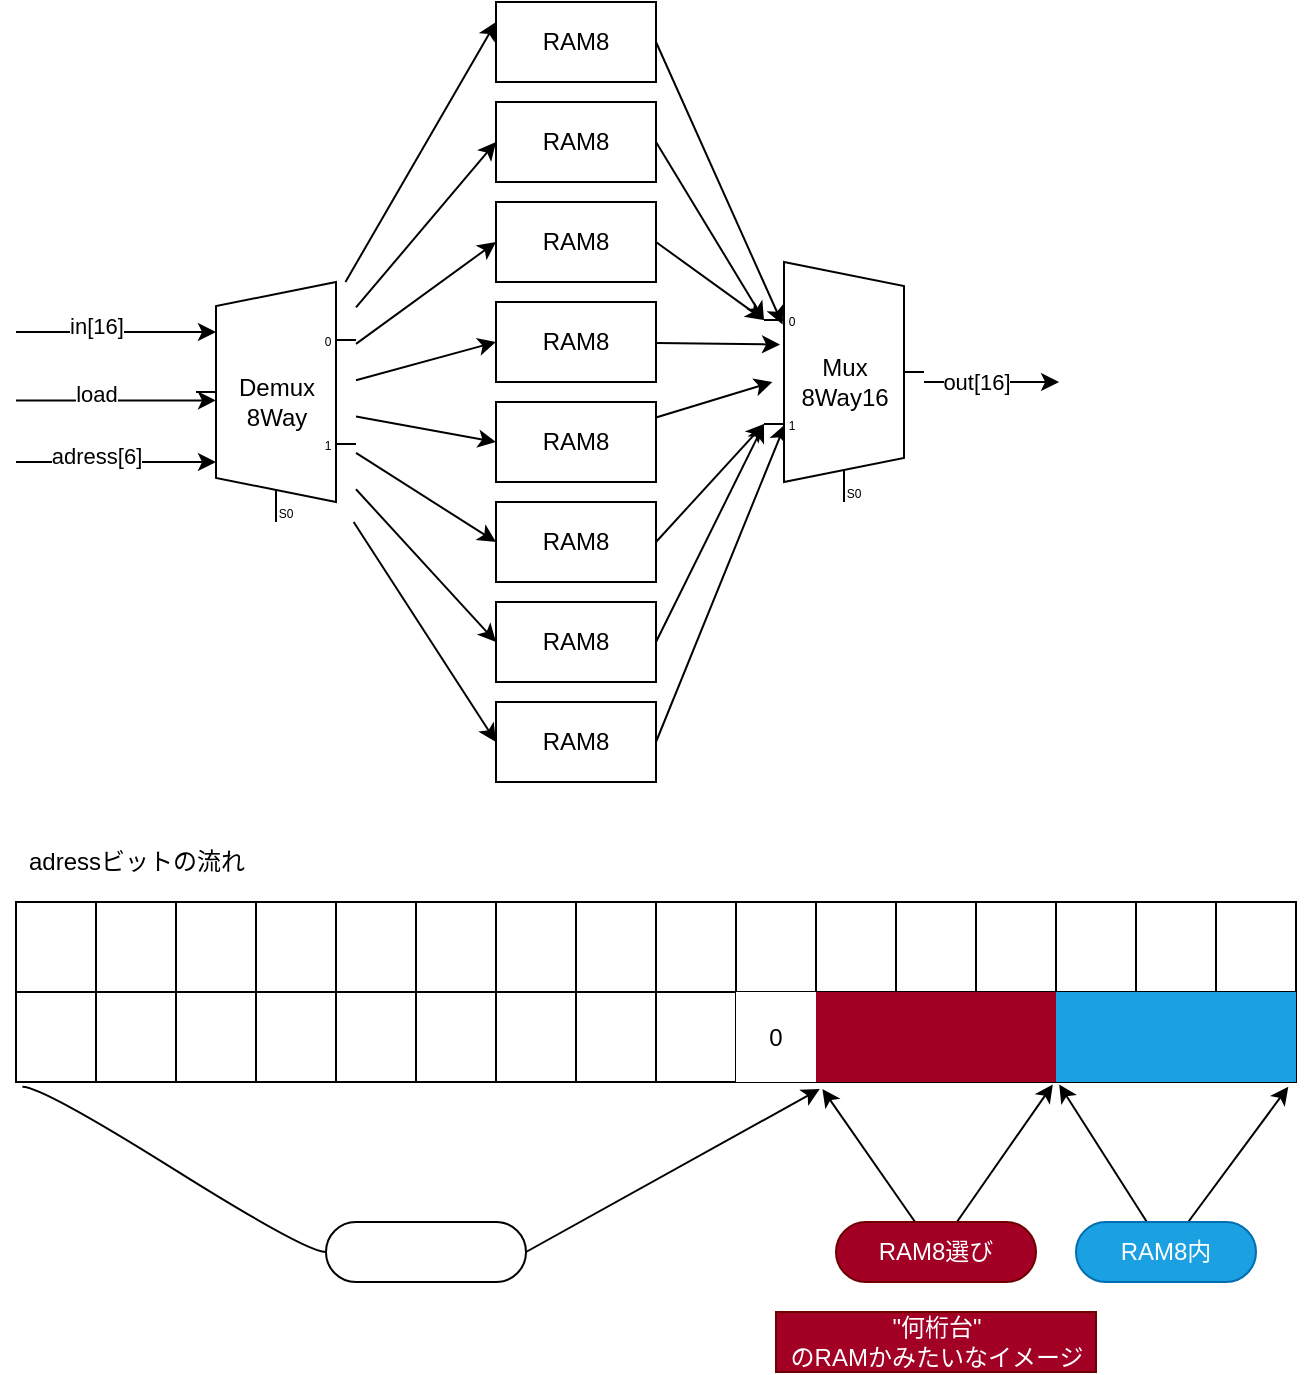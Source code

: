 <mxfile>
    <diagram id="oUo1m9IO2qKZvMtnQcwq" name="RAM64">
        <mxGraphModel dx="235" dy="293" grid="1" gridSize="10" guides="1" tooltips="1" connect="1" arrows="1" fold="1" page="1" pageScale="1" pageWidth="827" pageHeight="1169" background="#ffffff" math="0" shadow="0">
            <root>
                <mxCell id="0"/>
                <mxCell id="1" parent="0"/>
                <mxCell id="NOanYkGnCxMtZh4Hi_Gc-11" style="edgeStyle=none;html=1;entryX=0;entryY=0.25;entryDx=0;entryDy=0;strokeColor=#000000;" edge="1" parent="1" source="NOanYkGnCxMtZh4Hi_Gc-1" target="NOanYkGnCxMtZh4Hi_Gc-2">
                    <mxGeometry relative="1" as="geometry"/>
                </mxCell>
                <mxCell id="NOanYkGnCxMtZh4Hi_Gc-12" style="edgeStyle=none;html=1;entryX=0;entryY=0.5;entryDx=0;entryDy=0;strokeColor=#000000;" edge="1" parent="1" source="NOanYkGnCxMtZh4Hi_Gc-1" target="NOanYkGnCxMtZh4Hi_Gc-3">
                    <mxGeometry relative="1" as="geometry"/>
                </mxCell>
                <mxCell id="NOanYkGnCxMtZh4Hi_Gc-13" style="edgeStyle=none;html=1;entryX=0;entryY=0.5;entryDx=0;entryDy=0;strokeColor=#000000;" edge="1" parent="1" source="NOanYkGnCxMtZh4Hi_Gc-1" target="NOanYkGnCxMtZh4Hi_Gc-4">
                    <mxGeometry relative="1" as="geometry"/>
                </mxCell>
                <mxCell id="NOanYkGnCxMtZh4Hi_Gc-14" style="edgeStyle=none;html=1;entryX=0;entryY=0.5;entryDx=0;entryDy=0;strokeColor=#000000;" edge="1" parent="1" source="NOanYkGnCxMtZh4Hi_Gc-1" target="NOanYkGnCxMtZh4Hi_Gc-5">
                    <mxGeometry relative="1" as="geometry"/>
                </mxCell>
                <mxCell id="NOanYkGnCxMtZh4Hi_Gc-15" style="edgeStyle=none;html=1;entryX=0;entryY=0.5;entryDx=0;entryDy=0;strokeColor=#000000;" edge="1" parent="1" source="NOanYkGnCxMtZh4Hi_Gc-1" target="NOanYkGnCxMtZh4Hi_Gc-7">
                    <mxGeometry relative="1" as="geometry"/>
                </mxCell>
                <mxCell id="NOanYkGnCxMtZh4Hi_Gc-16" style="edgeStyle=none;html=1;entryX=0;entryY=0.5;entryDx=0;entryDy=0;strokeColor=#000000;" edge="1" parent="1" source="NOanYkGnCxMtZh4Hi_Gc-1" target="NOanYkGnCxMtZh4Hi_Gc-8">
                    <mxGeometry relative="1" as="geometry"/>
                </mxCell>
                <mxCell id="NOanYkGnCxMtZh4Hi_Gc-17" style="edgeStyle=none;html=1;entryX=0;entryY=0.5;entryDx=0;entryDy=0;strokeColor=#000000;" edge="1" parent="1" source="NOanYkGnCxMtZh4Hi_Gc-1" target="NOanYkGnCxMtZh4Hi_Gc-9">
                    <mxGeometry relative="1" as="geometry"/>
                </mxCell>
                <mxCell id="NOanYkGnCxMtZh4Hi_Gc-18" style="edgeStyle=none;html=1;entryX=0;entryY=0.5;entryDx=0;entryDy=0;strokeColor=#000000;" edge="1" parent="1" source="NOanYkGnCxMtZh4Hi_Gc-1" target="NOanYkGnCxMtZh4Hi_Gc-10">
                    <mxGeometry relative="1" as="geometry"/>
                </mxCell>
                <mxCell id="NOanYkGnCxMtZh4Hi_Gc-1" value="Demux&lt;br&gt;8Way" style="shadow=0;dashed=0;align=center;html=1;strokeWidth=1;shape=mxgraph.electrical.abstract.mux2;operation=demux;" vertex="1" parent="1">
                    <mxGeometry x="130" y="190" width="80" height="120" as="geometry"/>
                </mxCell>
                <mxCell id="NOanYkGnCxMtZh4Hi_Gc-20" style="edgeStyle=none;html=1;entryX=0.116;entryY=0.26;entryDx=0;entryDy=0;entryPerimeter=0;strokeColor=#000000;exitX=1;exitY=0.5;exitDx=0;exitDy=0;" edge="1" parent="1" source="NOanYkGnCxMtZh4Hi_Gc-2" target="NOanYkGnCxMtZh4Hi_Gc-19">
                    <mxGeometry relative="1" as="geometry"/>
                </mxCell>
                <mxCell id="NOanYkGnCxMtZh4Hi_Gc-2" value="RAM8" style="rounded=0;whiteSpace=wrap;html=1;" vertex="1" parent="1">
                    <mxGeometry x="280" y="50" width="80" height="40" as="geometry"/>
                </mxCell>
                <mxCell id="NOanYkGnCxMtZh4Hi_Gc-21" style="edgeStyle=none;html=1;entryX=0;entryY=0.217;entryDx=0;entryDy=3;entryPerimeter=0;strokeColor=#000000;exitX=1;exitY=0.5;exitDx=0;exitDy=0;" edge="1" parent="1" source="NOanYkGnCxMtZh4Hi_Gc-3" target="NOanYkGnCxMtZh4Hi_Gc-19">
                    <mxGeometry relative="1" as="geometry"/>
                </mxCell>
                <mxCell id="NOanYkGnCxMtZh4Hi_Gc-3" value="RAM8" style="rounded=0;whiteSpace=wrap;html=1;" vertex="1" parent="1">
                    <mxGeometry x="280" y="100" width="80" height="40" as="geometry"/>
                </mxCell>
                <mxCell id="NOanYkGnCxMtZh4Hi_Gc-22" style="edgeStyle=none;html=1;entryX=0;entryY=0.217;entryDx=0;entryDy=3;entryPerimeter=0;strokeColor=#000000;exitX=1;exitY=0.5;exitDx=0;exitDy=0;" edge="1" parent="1" source="NOanYkGnCxMtZh4Hi_Gc-4" target="NOanYkGnCxMtZh4Hi_Gc-19">
                    <mxGeometry relative="1" as="geometry"/>
                </mxCell>
                <mxCell id="NOanYkGnCxMtZh4Hi_Gc-4" value="RAM8" style="rounded=0;whiteSpace=wrap;html=1;" vertex="1" parent="1">
                    <mxGeometry x="280" y="150" width="80" height="40" as="geometry"/>
                </mxCell>
                <mxCell id="NOanYkGnCxMtZh4Hi_Gc-23" style="edgeStyle=none;html=1;entryX=0.1;entryY=0.344;entryDx=0;entryDy=0;entryPerimeter=0;strokeColor=#000000;" edge="1" parent="1" source="NOanYkGnCxMtZh4Hi_Gc-5" target="NOanYkGnCxMtZh4Hi_Gc-19">
                    <mxGeometry relative="1" as="geometry"/>
                </mxCell>
                <mxCell id="NOanYkGnCxMtZh4Hi_Gc-5" value="RAM8" style="rounded=0;whiteSpace=wrap;html=1;" vertex="1" parent="1">
                    <mxGeometry x="280" y="200" width="80" height="40" as="geometry"/>
                </mxCell>
                <mxCell id="NOanYkGnCxMtZh4Hi_Gc-24" style="edgeStyle=none;html=1;entryX=0.053;entryY=0.5;entryDx=0;entryDy=0;entryPerimeter=0;strokeColor=#000000;" edge="1" parent="1" source="NOanYkGnCxMtZh4Hi_Gc-7" target="NOanYkGnCxMtZh4Hi_Gc-19">
                    <mxGeometry relative="1" as="geometry"/>
                </mxCell>
                <mxCell id="NOanYkGnCxMtZh4Hi_Gc-7" value="RAM8" style="rounded=0;whiteSpace=wrap;html=1;" vertex="1" parent="1">
                    <mxGeometry x="280" y="250" width="80" height="40" as="geometry"/>
                </mxCell>
                <mxCell id="NOanYkGnCxMtZh4Hi_Gc-25" style="edgeStyle=none;html=1;entryX=0;entryY=0.65;entryDx=0;entryDy=3;entryPerimeter=0;strokeColor=#000000;exitX=1;exitY=0.5;exitDx=0;exitDy=0;" edge="1" parent="1" source="NOanYkGnCxMtZh4Hi_Gc-8" target="NOanYkGnCxMtZh4Hi_Gc-19">
                    <mxGeometry relative="1" as="geometry"/>
                </mxCell>
                <mxCell id="NOanYkGnCxMtZh4Hi_Gc-8" value="RAM8" style="rounded=0;whiteSpace=wrap;html=1;" vertex="1" parent="1">
                    <mxGeometry x="280" y="300" width="80" height="40" as="geometry"/>
                </mxCell>
                <mxCell id="NOanYkGnCxMtZh4Hi_Gc-26" style="edgeStyle=none;html=1;entryX=0;entryY=0.65;entryDx=0;entryDy=3;entryPerimeter=0;strokeColor=#000000;exitX=1;exitY=0.5;exitDx=0;exitDy=0;" edge="1" parent="1" source="NOanYkGnCxMtZh4Hi_Gc-9" target="NOanYkGnCxMtZh4Hi_Gc-19">
                    <mxGeometry relative="1" as="geometry"/>
                </mxCell>
                <mxCell id="NOanYkGnCxMtZh4Hi_Gc-9" value="RAM8" style="rounded=0;whiteSpace=wrap;html=1;" vertex="1" parent="1">
                    <mxGeometry x="280" y="350" width="80" height="40" as="geometry"/>
                </mxCell>
                <mxCell id="NOanYkGnCxMtZh4Hi_Gc-27" style="edgeStyle=none;html=1;entryX=0.131;entryY=0.677;entryDx=0;entryDy=0;entryPerimeter=0;strokeColor=#000000;exitX=1;exitY=0.5;exitDx=0;exitDy=0;" edge="1" parent="1" source="NOanYkGnCxMtZh4Hi_Gc-10" target="NOanYkGnCxMtZh4Hi_Gc-19">
                    <mxGeometry relative="1" as="geometry"/>
                </mxCell>
                <mxCell id="NOanYkGnCxMtZh4Hi_Gc-10" value="RAM8" style="rounded=0;whiteSpace=wrap;html=1;" vertex="1" parent="1">
                    <mxGeometry x="280" y="400" width="80" height="40" as="geometry"/>
                </mxCell>
                <mxCell id="NOanYkGnCxMtZh4Hi_Gc-34" style="edgeStyle=none;html=1;strokeColor=#000000;" edge="1" parent="1" source="NOanYkGnCxMtZh4Hi_Gc-19">
                    <mxGeometry relative="1" as="geometry">
                        <mxPoint x="561.538" y="240" as="targetPoint"/>
                    </mxGeometry>
                </mxCell>
                <mxCell id="NOanYkGnCxMtZh4Hi_Gc-35" value="out[16]" style="edgeLabel;html=1;align=center;verticalAlign=middle;resizable=0;points=[];" vertex="1" connectable="0" parent="NOanYkGnCxMtZh4Hi_Gc-34">
                    <mxGeometry x="-0.321" relative="1" as="geometry">
                        <mxPoint x="3" as="offset"/>
                    </mxGeometry>
                </mxCell>
                <mxCell id="NOanYkGnCxMtZh4Hi_Gc-19" value="Mux&lt;br&gt;8Way16" style="shadow=0;dashed=0;align=center;html=1;strokeWidth=1;shape=mxgraph.electrical.abstract.mux2;" vertex="1" parent="1">
                    <mxGeometry x="414" y="180" width="80" height="120" as="geometry"/>
                </mxCell>
                <mxCell id="NOanYkGnCxMtZh4Hi_Gc-28" value="" style="endArrow=classic;html=1;strokeColor=#000000;" edge="1" parent="1">
                    <mxGeometry width="50" height="50" relative="1" as="geometry">
                        <mxPoint x="40" y="215" as="sourcePoint"/>
                        <mxPoint x="140" y="215" as="targetPoint"/>
                        <Array as="points">
                            <mxPoint x="140" y="215"/>
                        </Array>
                    </mxGeometry>
                </mxCell>
                <mxCell id="NOanYkGnCxMtZh4Hi_Gc-29" value="in[16]" style="edgeLabel;html=1;align=center;verticalAlign=middle;resizable=0;points=[];" vertex="1" connectable="0" parent="NOanYkGnCxMtZh4Hi_Gc-28">
                    <mxGeometry x="-0.215" y="3" relative="1" as="geometry">
                        <mxPoint as="offset"/>
                    </mxGeometry>
                </mxCell>
                <mxCell id="NOanYkGnCxMtZh4Hi_Gc-30" value="" style="endArrow=classic;html=1;strokeColor=#000000;" edge="1" parent="1">
                    <mxGeometry width="50" height="50" relative="1" as="geometry">
                        <mxPoint x="40" y="249.23" as="sourcePoint"/>
                        <mxPoint x="140" y="249.23" as="targetPoint"/>
                        <Array as="points">
                            <mxPoint x="140" y="249.23"/>
                        </Array>
                    </mxGeometry>
                </mxCell>
                <mxCell id="NOanYkGnCxMtZh4Hi_Gc-31" value="load" style="edgeLabel;html=1;align=center;verticalAlign=middle;resizable=0;points=[];" vertex="1" connectable="0" parent="NOanYkGnCxMtZh4Hi_Gc-30">
                    <mxGeometry x="-0.215" y="3" relative="1" as="geometry">
                        <mxPoint as="offset"/>
                    </mxGeometry>
                </mxCell>
                <mxCell id="NOanYkGnCxMtZh4Hi_Gc-32" value="" style="endArrow=classic;html=1;strokeColor=#000000;" edge="1" parent="1">
                    <mxGeometry width="50" height="50" relative="1" as="geometry">
                        <mxPoint x="40" y="280" as="sourcePoint"/>
                        <mxPoint x="140" y="280" as="targetPoint"/>
                        <Array as="points">
                            <mxPoint x="140" y="280"/>
                        </Array>
                    </mxGeometry>
                </mxCell>
                <mxCell id="NOanYkGnCxMtZh4Hi_Gc-33" value="adress[6]" style="edgeLabel;html=1;align=center;verticalAlign=middle;resizable=0;points=[];" vertex="1" connectable="0" parent="NOanYkGnCxMtZh4Hi_Gc-32">
                    <mxGeometry x="-0.215" y="3" relative="1" as="geometry">
                        <mxPoint as="offset"/>
                    </mxGeometry>
                </mxCell>
                <mxCell id="NOanYkGnCxMtZh4Hi_Gc-36" value="adressビットの流れ" style="text;html=1;align=center;verticalAlign=middle;resizable=0;points=[];autosize=1;strokeColor=none;fillColor=none;fontColor=#000000;" vertex="1" parent="1">
                    <mxGeometry x="40" y="470" width="120" height="20" as="geometry"/>
                </mxCell>
                <mxCell id="NOanYkGnCxMtZh4Hi_Gc-37" value="" style="shape=table;startSize=0;container=1;collapsible=0;childLayout=tableLayout;fontColor=#FFFFFF;" vertex="1" parent="1">
                    <mxGeometry x="40" y="500" width="640" height="90" as="geometry"/>
                </mxCell>
                <mxCell id="NOanYkGnCxMtZh4Hi_Gc-38" value="" style="shape=partialRectangle;collapsible=0;dropTarget=0;pointerEvents=0;fillColor=none;top=0;left=0;bottom=0;right=0;points=[[0,0.5],[1,0.5]];portConstraint=eastwest;fontColor=#000000;" vertex="1" parent="NOanYkGnCxMtZh4Hi_Gc-37">
                    <mxGeometry width="640" height="45" as="geometry"/>
                </mxCell>
                <mxCell id="NOanYkGnCxMtZh4Hi_Gc-40" value="15" style="shape=partialRectangle;html=1;whiteSpace=wrap;connectable=0;overflow=hidden;fillColor=none;top=0;left=0;bottom=0;right=0;pointerEvents=1;fontColor=#FFFFFF;" vertex="1" parent="NOanYkGnCxMtZh4Hi_Gc-38">
                    <mxGeometry width="40" height="45" as="geometry">
                        <mxRectangle width="40" height="45" as="alternateBounds"/>
                    </mxGeometry>
                </mxCell>
                <mxCell id="NOanYkGnCxMtZh4Hi_Gc-68" value="14" style="shape=partialRectangle;html=1;whiteSpace=wrap;connectable=0;overflow=hidden;fillColor=none;top=0;left=0;bottom=0;right=0;pointerEvents=1;fontColor=#FFFFFF;" vertex="1" parent="NOanYkGnCxMtZh4Hi_Gc-38">
                    <mxGeometry x="40" width="40" height="45" as="geometry">
                        <mxRectangle width="40" height="45" as="alternateBounds"/>
                    </mxGeometry>
                </mxCell>
                <mxCell id="NOanYkGnCxMtZh4Hi_Gc-70" value="13" style="shape=partialRectangle;html=1;whiteSpace=wrap;connectable=0;overflow=hidden;fillColor=none;top=0;left=0;bottom=0;right=0;pointerEvents=1;fontColor=#FFFFFF;" vertex="1" parent="NOanYkGnCxMtZh4Hi_Gc-38">
                    <mxGeometry x="80" width="40" height="45" as="geometry">
                        <mxRectangle width="40" height="45" as="alternateBounds"/>
                    </mxGeometry>
                </mxCell>
                <mxCell id="NOanYkGnCxMtZh4Hi_Gc-41" value="12" style="shape=partialRectangle;html=1;whiteSpace=wrap;connectable=0;overflow=hidden;fillColor=none;top=0;left=0;bottom=0;right=0;pointerEvents=1;fontColor=#FFFFFF;" vertex="1" parent="NOanYkGnCxMtZh4Hi_Gc-38">
                    <mxGeometry x="120" width="40" height="45" as="geometry">
                        <mxRectangle width="40" height="45" as="alternateBounds"/>
                    </mxGeometry>
                </mxCell>
                <mxCell id="NOanYkGnCxMtZh4Hi_Gc-42" value="11" style="shape=partialRectangle;html=1;whiteSpace=wrap;connectable=0;overflow=hidden;fillColor=none;top=0;left=0;bottom=0;right=0;pointerEvents=1;fontColor=#FFFFFF;" vertex="1" parent="NOanYkGnCxMtZh4Hi_Gc-38">
                    <mxGeometry x="160" width="40" height="45" as="geometry">
                        <mxRectangle width="40" height="45" as="alternateBounds"/>
                    </mxGeometry>
                </mxCell>
                <mxCell id="NOanYkGnCxMtZh4Hi_Gc-43" value="10" style="shape=partialRectangle;html=1;whiteSpace=wrap;connectable=0;overflow=hidden;fillColor=none;top=0;left=0;bottom=0;right=0;pointerEvents=1;fontColor=#FFFFFF;" vertex="1" parent="NOanYkGnCxMtZh4Hi_Gc-38">
                    <mxGeometry x="200" width="40" height="45" as="geometry">
                        <mxRectangle width="40" height="45" as="alternateBounds"/>
                    </mxGeometry>
                </mxCell>
                <mxCell id="NOanYkGnCxMtZh4Hi_Gc-44" value="9" style="shape=partialRectangle;html=1;whiteSpace=wrap;connectable=0;overflow=hidden;fillColor=none;top=0;left=0;bottom=0;right=0;pointerEvents=1;fontColor=#FFFFFF;" vertex="1" parent="NOanYkGnCxMtZh4Hi_Gc-38">
                    <mxGeometry x="240" width="40" height="45" as="geometry">
                        <mxRectangle width="40" height="45" as="alternateBounds"/>
                    </mxGeometry>
                </mxCell>
                <mxCell id="NOanYkGnCxMtZh4Hi_Gc-45" value="8" style="shape=partialRectangle;html=1;whiteSpace=wrap;connectable=0;overflow=hidden;fillColor=none;top=0;left=0;bottom=0;right=0;pointerEvents=1;fontColor=#FFFFFF;" vertex="1" parent="NOanYkGnCxMtZh4Hi_Gc-38">
                    <mxGeometry x="280" width="40" height="45" as="geometry">
                        <mxRectangle width="40" height="45" as="alternateBounds"/>
                    </mxGeometry>
                </mxCell>
                <mxCell id="NOanYkGnCxMtZh4Hi_Gc-46" value="7" style="shape=partialRectangle;html=1;whiteSpace=wrap;connectable=0;overflow=hidden;fillColor=none;top=0;left=0;bottom=0;right=0;pointerEvents=1;fontColor=#FFFFFF;" vertex="1" parent="NOanYkGnCxMtZh4Hi_Gc-38">
                    <mxGeometry x="320" width="40" height="45" as="geometry">
                        <mxRectangle width="40" height="45" as="alternateBounds"/>
                    </mxGeometry>
                </mxCell>
                <mxCell id="NOanYkGnCxMtZh4Hi_Gc-47" value="6" style="shape=partialRectangle;html=1;whiteSpace=wrap;connectable=0;overflow=hidden;fillColor=none;top=0;left=0;bottom=0;right=0;pointerEvents=1;fontColor=#FFFFFF;" vertex="1" parent="NOanYkGnCxMtZh4Hi_Gc-38">
                    <mxGeometry x="360" width="40" height="45" as="geometry">
                        <mxRectangle width="40" height="45" as="alternateBounds"/>
                    </mxGeometry>
                </mxCell>
                <mxCell id="NOanYkGnCxMtZh4Hi_Gc-48" value="5" style="shape=partialRectangle;html=1;whiteSpace=wrap;connectable=0;overflow=hidden;fillColor=none;top=0;left=0;bottom=0;right=0;pointerEvents=1;fontColor=#FFFFFF;" vertex="1" parent="NOanYkGnCxMtZh4Hi_Gc-38">
                    <mxGeometry x="400" width="40" height="45" as="geometry">
                        <mxRectangle width="40" height="45" as="alternateBounds"/>
                    </mxGeometry>
                </mxCell>
                <mxCell id="NOanYkGnCxMtZh4Hi_Gc-49" value="4" style="shape=partialRectangle;html=1;whiteSpace=wrap;connectable=0;overflow=hidden;fillColor=none;top=0;left=0;bottom=0;right=0;pointerEvents=1;fontColor=#FFFFFF;" vertex="1" parent="NOanYkGnCxMtZh4Hi_Gc-38">
                    <mxGeometry x="440" width="40" height="45" as="geometry">
                        <mxRectangle width="40" height="45" as="alternateBounds"/>
                    </mxGeometry>
                </mxCell>
                <mxCell id="NOanYkGnCxMtZh4Hi_Gc-50" value="3" style="shape=partialRectangle;html=1;whiteSpace=wrap;connectable=0;overflow=hidden;fillColor=none;top=0;left=0;bottom=0;right=0;pointerEvents=1;fontColor=#FFFFFF;" vertex="1" parent="NOanYkGnCxMtZh4Hi_Gc-38">
                    <mxGeometry x="480" width="40" height="45" as="geometry">
                        <mxRectangle width="40" height="45" as="alternateBounds"/>
                    </mxGeometry>
                </mxCell>
                <mxCell id="NOanYkGnCxMtZh4Hi_Gc-51" value="2" style="shape=partialRectangle;html=1;whiteSpace=wrap;connectable=0;overflow=hidden;fillColor=none;top=0;left=0;bottom=0;right=0;pointerEvents=1;fontColor=#FFFFFF;" vertex="1" parent="NOanYkGnCxMtZh4Hi_Gc-38">
                    <mxGeometry x="520" width="40" height="45" as="geometry">
                        <mxRectangle width="40" height="45" as="alternateBounds"/>
                    </mxGeometry>
                </mxCell>
                <mxCell id="NOanYkGnCxMtZh4Hi_Gc-52" value="1" style="shape=partialRectangle;html=1;whiteSpace=wrap;connectable=0;overflow=hidden;fillColor=none;top=0;left=0;bottom=0;right=0;pointerEvents=1;fontColor=#FFFFFF;" vertex="1" parent="NOanYkGnCxMtZh4Hi_Gc-38">
                    <mxGeometry x="560" width="40" height="45" as="geometry">
                        <mxRectangle width="40" height="45" as="alternateBounds"/>
                    </mxGeometry>
                </mxCell>
                <mxCell id="FSmZHcb7E37LQvaW07hn-10" value="0" style="shape=partialRectangle;html=1;whiteSpace=wrap;connectable=0;overflow=hidden;fillColor=none;top=0;left=0;bottom=0;right=0;pointerEvents=1;fontColor=#FFFFFF;" vertex="1" parent="NOanYkGnCxMtZh4Hi_Gc-38">
                    <mxGeometry x="600" width="40" height="45" as="geometry">
                        <mxRectangle width="40" height="45" as="alternateBounds"/>
                    </mxGeometry>
                </mxCell>
                <mxCell id="NOanYkGnCxMtZh4Hi_Gc-53" value="" style="shape=partialRectangle;collapsible=0;dropTarget=0;pointerEvents=0;fillColor=none;top=0;left=0;bottom=0;right=0;points=[[0,0.5],[1,0.5]];portConstraint=eastwest;fontColor=#000000;" vertex="1" parent="NOanYkGnCxMtZh4Hi_Gc-37">
                    <mxGeometry y="45" width="640" height="45" as="geometry"/>
                </mxCell>
                <mxCell id="NOanYkGnCxMtZh4Hi_Gc-55" value="0" style="shape=partialRectangle;html=1;whiteSpace=wrap;connectable=0;overflow=hidden;fillColor=none;top=0;left=0;bottom=0;right=0;pointerEvents=1;fontColor=#FFFFFF;" vertex="1" parent="NOanYkGnCxMtZh4Hi_Gc-53">
                    <mxGeometry width="40" height="45" as="geometry">
                        <mxRectangle width="40" height="45" as="alternateBounds"/>
                    </mxGeometry>
                </mxCell>
                <mxCell id="NOanYkGnCxMtZh4Hi_Gc-69" value="0" style="shape=partialRectangle;html=1;whiteSpace=wrap;connectable=0;overflow=hidden;fillColor=none;top=0;left=0;bottom=0;right=0;pointerEvents=1;fontColor=#FFFFFF;" vertex="1" parent="NOanYkGnCxMtZh4Hi_Gc-53">
                    <mxGeometry x="40" width="40" height="45" as="geometry">
                        <mxRectangle width="40" height="45" as="alternateBounds"/>
                    </mxGeometry>
                </mxCell>
                <mxCell id="NOanYkGnCxMtZh4Hi_Gc-71" value="0" style="shape=partialRectangle;html=1;whiteSpace=wrap;connectable=0;overflow=hidden;fillColor=none;top=0;left=0;bottom=0;right=0;pointerEvents=1;fontColor=#FFFFFF;" vertex="1" parent="NOanYkGnCxMtZh4Hi_Gc-53">
                    <mxGeometry x="80" width="40" height="45" as="geometry">
                        <mxRectangle width="40" height="45" as="alternateBounds"/>
                    </mxGeometry>
                </mxCell>
                <mxCell id="NOanYkGnCxMtZh4Hi_Gc-56" value="0" style="shape=partialRectangle;html=1;whiteSpace=wrap;connectable=0;overflow=hidden;fillColor=none;top=0;left=0;bottom=0;right=0;pointerEvents=1;fontColor=#FFFFFF;" vertex="1" parent="NOanYkGnCxMtZh4Hi_Gc-53">
                    <mxGeometry x="120" width="40" height="45" as="geometry">
                        <mxRectangle width="40" height="45" as="alternateBounds"/>
                    </mxGeometry>
                </mxCell>
                <mxCell id="NOanYkGnCxMtZh4Hi_Gc-57" value="0" style="shape=partialRectangle;html=1;whiteSpace=wrap;connectable=0;overflow=hidden;fillColor=none;top=0;left=0;bottom=0;right=0;pointerEvents=1;fontColor=#FFFFFF;" vertex="1" parent="NOanYkGnCxMtZh4Hi_Gc-53">
                    <mxGeometry x="160" width="40" height="45" as="geometry">
                        <mxRectangle width="40" height="45" as="alternateBounds"/>
                    </mxGeometry>
                </mxCell>
                <mxCell id="NOanYkGnCxMtZh4Hi_Gc-58" value="0" style="shape=partialRectangle;html=1;whiteSpace=wrap;connectable=0;overflow=hidden;fillColor=none;top=0;left=0;bottom=0;right=0;pointerEvents=1;fontColor=#FFFFFF;" vertex="1" parent="NOanYkGnCxMtZh4Hi_Gc-53">
                    <mxGeometry x="200" width="40" height="45" as="geometry">
                        <mxRectangle width="40" height="45" as="alternateBounds"/>
                    </mxGeometry>
                </mxCell>
                <mxCell id="NOanYkGnCxMtZh4Hi_Gc-59" value="0" style="shape=partialRectangle;html=1;whiteSpace=wrap;connectable=0;overflow=hidden;fillColor=none;top=0;left=0;bottom=0;right=0;pointerEvents=1;fontColor=#FFFFFF;" vertex="1" parent="NOanYkGnCxMtZh4Hi_Gc-53">
                    <mxGeometry x="240" width="40" height="45" as="geometry">
                        <mxRectangle width="40" height="45" as="alternateBounds"/>
                    </mxGeometry>
                </mxCell>
                <mxCell id="NOanYkGnCxMtZh4Hi_Gc-60" value="0" style="shape=partialRectangle;html=1;whiteSpace=wrap;connectable=0;overflow=hidden;fillColor=none;top=0;left=0;bottom=0;right=0;pointerEvents=1;fontColor=#FFFFFF;" vertex="1" parent="NOanYkGnCxMtZh4Hi_Gc-53">
                    <mxGeometry x="280" width="40" height="45" as="geometry">
                        <mxRectangle width="40" height="45" as="alternateBounds"/>
                    </mxGeometry>
                </mxCell>
                <mxCell id="NOanYkGnCxMtZh4Hi_Gc-61" value="0" style="shape=partialRectangle;html=1;whiteSpace=wrap;connectable=0;overflow=hidden;fillColor=none;top=0;left=0;bottom=0;right=0;pointerEvents=1;fontColor=#FFFFFF;" vertex="1" parent="NOanYkGnCxMtZh4Hi_Gc-53">
                    <mxGeometry x="320" width="40" height="45" as="geometry">
                        <mxRectangle width="40" height="45" as="alternateBounds"/>
                    </mxGeometry>
                </mxCell>
                <mxCell id="NOanYkGnCxMtZh4Hi_Gc-62" value="0" style="shape=partialRectangle;html=1;whiteSpace=wrap;connectable=0;overflow=hidden;top=0;left=0;bottom=0;right=0;pointerEvents=1;" vertex="1" parent="NOanYkGnCxMtZh4Hi_Gc-53">
                    <mxGeometry x="360" width="40" height="45" as="geometry">
                        <mxRectangle width="40" height="45" as="alternateBounds"/>
                    </mxGeometry>
                </mxCell>
                <mxCell id="NOanYkGnCxMtZh4Hi_Gc-63" value="" style="shape=partialRectangle;html=1;whiteSpace=wrap;connectable=0;overflow=hidden;fillColor=#a20025;top=0;left=0;bottom=0;right=0;pointerEvents=1;fontColor=#ffffff;strokeColor=#6F0000;" vertex="1" parent="NOanYkGnCxMtZh4Hi_Gc-53">
                    <mxGeometry x="400" width="40" height="45" as="geometry">
                        <mxRectangle width="40" height="45" as="alternateBounds"/>
                    </mxGeometry>
                </mxCell>
                <mxCell id="NOanYkGnCxMtZh4Hi_Gc-64" value="" style="shape=partialRectangle;html=1;whiteSpace=wrap;connectable=0;overflow=hidden;fillColor=#a20025;top=0;left=0;bottom=0;right=0;pointerEvents=1;fontColor=#ffffff;strokeColor=#6F0000;" vertex="1" parent="NOanYkGnCxMtZh4Hi_Gc-53">
                    <mxGeometry x="440" width="40" height="45" as="geometry">
                        <mxRectangle width="40" height="45" as="alternateBounds"/>
                    </mxGeometry>
                </mxCell>
                <mxCell id="NOanYkGnCxMtZh4Hi_Gc-65" value="" style="shape=partialRectangle;html=1;whiteSpace=wrap;connectable=0;overflow=hidden;fillColor=#a20025;top=0;left=0;bottom=0;right=0;pointerEvents=1;fontColor=#ffffff;strokeColor=#6F0000;" vertex="1" parent="NOanYkGnCxMtZh4Hi_Gc-53">
                    <mxGeometry x="480" width="40" height="45" as="geometry">
                        <mxRectangle width="40" height="45" as="alternateBounds"/>
                    </mxGeometry>
                </mxCell>
                <mxCell id="NOanYkGnCxMtZh4Hi_Gc-66" value="" style="shape=partialRectangle;html=1;whiteSpace=wrap;connectable=0;overflow=hidden;fillColor=#1ba1e2;top=0;left=0;bottom=0;right=0;pointerEvents=1;fontColor=#ffffff;strokeColor=#000000;" vertex="1" parent="NOanYkGnCxMtZh4Hi_Gc-53">
                    <mxGeometry x="520" width="40" height="45" as="geometry">
                        <mxRectangle width="40" height="45" as="alternateBounds"/>
                    </mxGeometry>
                </mxCell>
                <mxCell id="NOanYkGnCxMtZh4Hi_Gc-67" value="" style="shape=partialRectangle;html=1;whiteSpace=wrap;connectable=0;overflow=hidden;fillColor=#1ba1e2;top=0;left=0;bottom=0;right=0;pointerEvents=1;fontColor=#ffffff;strokeColor=#000000;" vertex="1" parent="NOanYkGnCxMtZh4Hi_Gc-53">
                    <mxGeometry x="560" width="40" height="45" as="geometry">
                        <mxRectangle width="40" height="45" as="alternateBounds"/>
                    </mxGeometry>
                </mxCell>
                <mxCell id="FSmZHcb7E37LQvaW07hn-11" style="shape=partialRectangle;html=1;whiteSpace=wrap;connectable=0;overflow=hidden;fillColor=#1ba1e2;top=0;left=0;bottom=0;right=0;pointerEvents=1;fontColor=#ffffff;strokeColor=#000000;" vertex="1" parent="NOanYkGnCxMtZh4Hi_Gc-53">
                    <mxGeometry x="600" width="40" height="45" as="geometry">
                        <mxRectangle width="40" height="45" as="alternateBounds"/>
                    </mxGeometry>
                </mxCell>
                <mxCell id="FSmZHcb7E37LQvaW07hn-3" style="edgeStyle=none;html=1;entryX=0.628;entryY=1.077;entryDx=0;entryDy=0;entryPerimeter=0;fontColor=#FFFFFF;strokeColor=#000000;exitX=1;exitY=0.5;exitDx=0;exitDy=0;" edge="1" parent="1" source="FSmZHcb7E37LQvaW07hn-1" target="NOanYkGnCxMtZh4Hi_Gc-53">
                    <mxGeometry relative="1" as="geometry"/>
                </mxCell>
                <mxCell id="FSmZHcb7E37LQvaW07hn-1" value="使用しない" style="whiteSpace=wrap;html=1;rounded=1;arcSize=50;align=center;verticalAlign=middle;strokeWidth=1;autosize=1;spacing=4;treeFolding=1;treeMoving=1;newEdgeStyle={&quot;edgeStyle&quot;:&quot;entityRelationEdgeStyle&quot;,&quot;startArrow&quot;:&quot;none&quot;,&quot;endArrow&quot;:&quot;none&quot;,&quot;segment&quot;:10,&quot;curved&quot;:1};fontColor=#FFFFFF;" vertex="1" parent="1">
                    <mxGeometry x="195" y="660" width="100" height="30" as="geometry"/>
                </mxCell>
                <mxCell id="FSmZHcb7E37LQvaW07hn-2" value="" style="edgeStyle=entityRelationEdgeStyle;startArrow=none;endArrow=none;segment=10;curved=1;fontColor=#FFFFFF;strokeColor=#000000;exitX=0.005;exitY=1.052;exitDx=0;exitDy=0;exitPerimeter=0;" edge="1" target="FSmZHcb7E37LQvaW07hn-1" parent="1" source="NOanYkGnCxMtZh4Hi_Gc-53">
                    <mxGeometry relative="1" as="geometry">
                        <mxPoint x="160" y="680" as="sourcePoint"/>
                    </mxGeometry>
                </mxCell>
                <mxCell id="FSmZHcb7E37LQvaW07hn-5" style="edgeStyle=none;html=1;entryX=0.63;entryY=1.077;entryDx=0;entryDy=0;entryPerimeter=0;fontColor=#FFFFFF;strokeColor=#000000;" edge="1" parent="1" source="FSmZHcb7E37LQvaW07hn-4" target="NOanYkGnCxMtZh4Hi_Gc-53">
                    <mxGeometry relative="1" as="geometry"/>
                </mxCell>
                <mxCell id="FSmZHcb7E37LQvaW07hn-6" style="edgeStyle=none;html=1;entryX=0.81;entryY=1.027;entryDx=0;entryDy=0;entryPerimeter=0;fontColor=#FFFFFF;strokeColor=#000000;" edge="1" parent="1" source="FSmZHcb7E37LQvaW07hn-4" target="NOanYkGnCxMtZh4Hi_Gc-53">
                    <mxGeometry relative="1" as="geometry"/>
                </mxCell>
                <mxCell id="FSmZHcb7E37LQvaW07hn-4" value="RAM8選び" style="whiteSpace=wrap;html=1;rounded=1;arcSize=50;align=center;verticalAlign=middle;strokeWidth=1;autosize=1;spacing=4;treeFolding=1;treeMoving=1;newEdgeStyle={&quot;edgeStyle&quot;:&quot;entityRelationEdgeStyle&quot;,&quot;startArrow&quot;:&quot;none&quot;,&quot;endArrow&quot;:&quot;none&quot;,&quot;segment&quot;:10,&quot;curved&quot;:1};fontColor=#ffffff;fillColor=#a20025;strokeColor=#6F0000;" vertex="1" parent="1">
                    <mxGeometry x="450" y="660" width="100" height="30" as="geometry"/>
                </mxCell>
                <mxCell id="FSmZHcb7E37LQvaW07hn-8" style="edgeStyle=none;html=1;entryX=0.815;entryY=1.027;entryDx=0;entryDy=0;entryPerimeter=0;fontColor=#FFFFFF;strokeColor=#000000;" edge="1" parent="1" source="FSmZHcb7E37LQvaW07hn-7" target="NOanYkGnCxMtZh4Hi_Gc-53">
                    <mxGeometry relative="1" as="geometry"/>
                </mxCell>
                <mxCell id="FSmZHcb7E37LQvaW07hn-9" style="edgeStyle=none;html=1;entryX=0.994;entryY=1.052;entryDx=0;entryDy=0;entryPerimeter=0;fontColor=#FFFFFF;strokeColor=#000000;" edge="1" parent="1" source="FSmZHcb7E37LQvaW07hn-7" target="NOanYkGnCxMtZh4Hi_Gc-53">
                    <mxGeometry relative="1" as="geometry"/>
                </mxCell>
                <mxCell id="FSmZHcb7E37LQvaW07hn-7" value="RAM8内" style="whiteSpace=wrap;html=1;rounded=1;arcSize=50;align=center;verticalAlign=middle;strokeWidth=1;autosize=1;spacing=4;treeFolding=1;treeMoving=1;newEdgeStyle={&quot;edgeStyle&quot;:&quot;entityRelationEdgeStyle&quot;,&quot;startArrow&quot;:&quot;none&quot;,&quot;endArrow&quot;:&quot;none&quot;,&quot;segment&quot;:10,&quot;curved&quot;:1};fontColor=#ffffff;labelBackgroundColor=none;fillColor=#1ba1e2;strokeColor=#006EAF;" vertex="1" parent="1">
                    <mxGeometry x="570" y="660" width="90" height="30" as="geometry"/>
                </mxCell>
                <mxCell id="1EVKUFaoG9jGmEMucih4-1" value="&quot;何桁台&quot;&lt;br&gt;のRAMかみたいなイメージ" style="text;html=1;align=center;verticalAlign=middle;resizable=0;points=[];autosize=1;strokeColor=#6F0000;fillColor=#a20025;fontColor=#ffffff;" vertex="1" parent="1">
                    <mxGeometry x="420" y="705" width="160" height="30" as="geometry"/>
                </mxCell>
            </root>
        </mxGraphModel>
    </diagram>
    <diagram id="Zc39008vdnWNobocT-5V" name="コピー用">
        <mxGraphModel dx="571" dy="763" grid="1" gridSize="10" guides="1" tooltips="1" connect="1" arrows="1" fold="1" page="1" pageScale="1" pageWidth="827" pageHeight="1169" math="0" shadow="0">
            <root>
                <mxCell id="eEykTlpvzD9INDH0BhUj-0"/>
                <mxCell id="eEykTlpvzD9INDH0BhUj-1" parent="eEykTlpvzD9INDH0BhUj-0"/>
                <mxCell id="lym9cSHaweqcQBPVVTYo-0" value="" style="shape=table;startSize=0;container=1;collapsible=0;childLayout=tableLayout;fontColor=#FFFFFF;" vertex="1" parent="eEykTlpvzD9INDH0BhUj-1">
                    <mxGeometry x="40" y="500" width="640" height="90" as="geometry"/>
                </mxCell>
                <mxCell id="lym9cSHaweqcQBPVVTYo-1" value="" style="shape=partialRectangle;collapsible=0;dropTarget=0;pointerEvents=0;fillColor=none;top=0;left=0;bottom=0;right=0;points=[[0,0.5],[1,0.5]];portConstraint=eastwest;fontColor=#000000;" vertex="1" parent="lym9cSHaweqcQBPVVTYo-0">
                    <mxGeometry width="640" height="45" as="geometry"/>
                </mxCell>
                <mxCell id="lym9cSHaweqcQBPVVTYo-3" value="15" style="shape=partialRectangle;html=1;whiteSpace=wrap;connectable=0;overflow=hidden;fillColor=none;top=0;left=0;bottom=0;right=0;pointerEvents=1;fontColor=#FFFFFF;" vertex="1" parent="lym9cSHaweqcQBPVVTYo-1">
                    <mxGeometry width="40" height="45" as="geometry">
                        <mxRectangle width="40" height="45" as="alternateBounds"/>
                    </mxGeometry>
                </mxCell>
                <mxCell id="lym9cSHaweqcQBPVVTYo-4" value="14" style="shape=partialRectangle;html=1;whiteSpace=wrap;connectable=0;overflow=hidden;fillColor=none;top=0;left=0;bottom=0;right=0;pointerEvents=1;fontColor=#FFFFFF;" vertex="1" parent="lym9cSHaweqcQBPVVTYo-1">
                    <mxGeometry x="40" width="40" height="45" as="geometry">
                        <mxRectangle width="40" height="45" as="alternateBounds"/>
                    </mxGeometry>
                </mxCell>
                <mxCell id="lym9cSHaweqcQBPVVTYo-5" value="13" style="shape=partialRectangle;html=1;whiteSpace=wrap;connectable=0;overflow=hidden;fillColor=none;top=0;left=0;bottom=0;right=0;pointerEvents=1;fontColor=#FFFFFF;" vertex="1" parent="lym9cSHaweqcQBPVVTYo-1">
                    <mxGeometry x="80" width="40" height="45" as="geometry">
                        <mxRectangle width="40" height="45" as="alternateBounds"/>
                    </mxGeometry>
                </mxCell>
                <mxCell id="lym9cSHaweqcQBPVVTYo-6" value="12" style="shape=partialRectangle;html=1;whiteSpace=wrap;connectable=0;overflow=hidden;fillColor=none;top=0;left=0;bottom=0;right=0;pointerEvents=1;fontColor=#FFFFFF;" vertex="1" parent="lym9cSHaweqcQBPVVTYo-1">
                    <mxGeometry x="120" width="40" height="45" as="geometry">
                        <mxRectangle width="40" height="45" as="alternateBounds"/>
                    </mxGeometry>
                </mxCell>
                <mxCell id="lym9cSHaweqcQBPVVTYo-7" value="11" style="shape=partialRectangle;html=1;whiteSpace=wrap;connectable=0;overflow=hidden;fillColor=none;top=0;left=0;bottom=0;right=0;pointerEvents=1;fontColor=#FFFFFF;" vertex="1" parent="lym9cSHaweqcQBPVVTYo-1">
                    <mxGeometry x="160" width="40" height="45" as="geometry">
                        <mxRectangle width="40" height="45" as="alternateBounds"/>
                    </mxGeometry>
                </mxCell>
                <mxCell id="lym9cSHaweqcQBPVVTYo-8" value="10" style="shape=partialRectangle;html=1;whiteSpace=wrap;connectable=0;overflow=hidden;fillColor=none;top=0;left=0;bottom=0;right=0;pointerEvents=1;fontColor=#FFFFFF;" vertex="1" parent="lym9cSHaweqcQBPVVTYo-1">
                    <mxGeometry x="200" width="40" height="45" as="geometry">
                        <mxRectangle width="40" height="45" as="alternateBounds"/>
                    </mxGeometry>
                </mxCell>
                <mxCell id="lym9cSHaweqcQBPVVTYo-9" value="9" style="shape=partialRectangle;html=1;whiteSpace=wrap;connectable=0;overflow=hidden;fillColor=none;top=0;left=0;bottom=0;right=0;pointerEvents=1;fontColor=#FFFFFF;" vertex="1" parent="lym9cSHaweqcQBPVVTYo-1">
                    <mxGeometry x="240" width="40" height="45" as="geometry">
                        <mxRectangle width="40" height="45" as="alternateBounds"/>
                    </mxGeometry>
                </mxCell>
                <mxCell id="lym9cSHaweqcQBPVVTYo-10" value="8" style="shape=partialRectangle;html=1;whiteSpace=wrap;connectable=0;overflow=hidden;fillColor=none;top=0;left=0;bottom=0;right=0;pointerEvents=1;fontColor=#FFFFFF;" vertex="1" parent="lym9cSHaweqcQBPVVTYo-1">
                    <mxGeometry x="280" width="40" height="45" as="geometry">
                        <mxRectangle width="40" height="45" as="alternateBounds"/>
                    </mxGeometry>
                </mxCell>
                <mxCell id="lym9cSHaweqcQBPVVTYo-11" value="7" style="shape=partialRectangle;html=1;whiteSpace=wrap;connectable=0;overflow=hidden;fillColor=none;top=0;left=0;bottom=0;right=0;pointerEvents=1;fontColor=#FFFFFF;" vertex="1" parent="lym9cSHaweqcQBPVVTYo-1">
                    <mxGeometry x="320" width="40" height="45" as="geometry">
                        <mxRectangle width="40" height="45" as="alternateBounds"/>
                    </mxGeometry>
                </mxCell>
                <mxCell id="lym9cSHaweqcQBPVVTYo-12" value="6" style="shape=partialRectangle;html=1;whiteSpace=wrap;connectable=0;overflow=hidden;fillColor=none;top=0;left=0;bottom=0;right=0;pointerEvents=1;fontColor=#FFFFFF;" vertex="1" parent="lym9cSHaweqcQBPVVTYo-1">
                    <mxGeometry x="360" width="40" height="45" as="geometry">
                        <mxRectangle width="40" height="45" as="alternateBounds"/>
                    </mxGeometry>
                </mxCell>
                <mxCell id="lym9cSHaweqcQBPVVTYo-13" value="5" style="shape=partialRectangle;html=1;whiteSpace=wrap;connectable=0;overflow=hidden;fillColor=none;top=0;left=0;bottom=0;right=0;pointerEvents=1;fontColor=#FFFFFF;" vertex="1" parent="lym9cSHaweqcQBPVVTYo-1">
                    <mxGeometry x="400" width="40" height="45" as="geometry">
                        <mxRectangle width="40" height="45" as="alternateBounds"/>
                    </mxGeometry>
                </mxCell>
                <mxCell id="lym9cSHaweqcQBPVVTYo-14" value="4" style="shape=partialRectangle;html=1;whiteSpace=wrap;connectable=0;overflow=hidden;fillColor=none;top=0;left=0;bottom=0;right=0;pointerEvents=1;fontColor=#FFFFFF;" vertex="1" parent="lym9cSHaweqcQBPVVTYo-1">
                    <mxGeometry x="440" width="40" height="45" as="geometry">
                        <mxRectangle width="40" height="45" as="alternateBounds"/>
                    </mxGeometry>
                </mxCell>
                <mxCell id="lym9cSHaweqcQBPVVTYo-15" value="3" style="shape=partialRectangle;html=1;whiteSpace=wrap;connectable=0;overflow=hidden;fillColor=none;top=0;left=0;bottom=0;right=0;pointerEvents=1;fontColor=#FFFFFF;" vertex="1" parent="lym9cSHaweqcQBPVVTYo-1">
                    <mxGeometry x="480" width="40" height="45" as="geometry">
                        <mxRectangle width="40" height="45" as="alternateBounds"/>
                    </mxGeometry>
                </mxCell>
                <mxCell id="lym9cSHaweqcQBPVVTYo-16" value="2" style="shape=partialRectangle;html=1;whiteSpace=wrap;connectable=0;overflow=hidden;fillColor=none;top=0;left=0;bottom=0;right=0;pointerEvents=1;fontColor=#FFFFFF;" vertex="1" parent="lym9cSHaweqcQBPVVTYo-1">
                    <mxGeometry x="520" width="40" height="45" as="geometry">
                        <mxRectangle width="40" height="45" as="alternateBounds"/>
                    </mxGeometry>
                </mxCell>
                <mxCell id="lym9cSHaweqcQBPVVTYo-17" value="1" style="shape=partialRectangle;html=1;whiteSpace=wrap;connectable=0;overflow=hidden;fillColor=none;top=0;left=0;bottom=0;right=0;pointerEvents=1;fontColor=#FFFFFF;" vertex="1" parent="lym9cSHaweqcQBPVVTYo-1">
                    <mxGeometry x="560" width="40" height="45" as="geometry">
                        <mxRectangle width="40" height="45" as="alternateBounds"/>
                    </mxGeometry>
                </mxCell>
                <mxCell id="-IeSnKbffvvOZnKrn8eG-0" value="0" style="shape=partialRectangle;html=1;whiteSpace=wrap;connectable=0;overflow=hidden;fillColor=none;top=0;left=0;bottom=0;right=0;pointerEvents=1;fontColor=#FFFFFF;" vertex="1" parent="lym9cSHaweqcQBPVVTYo-1">
                    <mxGeometry x="600" width="40" height="45" as="geometry">
                        <mxRectangle width="40" height="45" as="alternateBounds"/>
                    </mxGeometry>
                </mxCell>
                <mxCell id="lym9cSHaweqcQBPVVTYo-18" value="" style="shape=partialRectangle;collapsible=0;dropTarget=0;pointerEvents=0;fillColor=none;top=0;left=0;bottom=0;right=0;points=[[0,0.5],[1,0.5]];portConstraint=eastwest;fontColor=#000000;" vertex="1" parent="lym9cSHaweqcQBPVVTYo-0">
                    <mxGeometry y="45" width="640" height="45" as="geometry"/>
                </mxCell>
                <mxCell id="lym9cSHaweqcQBPVVTYo-20" value="" style="shape=partialRectangle;html=1;whiteSpace=wrap;connectable=0;overflow=hidden;fillColor=none;top=0;left=0;bottom=0;right=0;pointerEvents=1;fontColor=#FFFFFF;" vertex="1" parent="lym9cSHaweqcQBPVVTYo-18">
                    <mxGeometry width="40" height="45" as="geometry">
                        <mxRectangle width="40" height="45" as="alternateBounds"/>
                    </mxGeometry>
                </mxCell>
                <mxCell id="lym9cSHaweqcQBPVVTYo-21" style="shape=partialRectangle;html=1;whiteSpace=wrap;connectable=0;overflow=hidden;fillColor=none;top=0;left=0;bottom=0;right=0;pointerEvents=1;fontColor=#FFFFFF;" vertex="1" parent="lym9cSHaweqcQBPVVTYo-18">
                    <mxGeometry x="40" width="40" height="45" as="geometry">
                        <mxRectangle width="40" height="45" as="alternateBounds"/>
                    </mxGeometry>
                </mxCell>
                <mxCell id="lym9cSHaweqcQBPVVTYo-22" style="shape=partialRectangle;html=1;whiteSpace=wrap;connectable=0;overflow=hidden;fillColor=none;top=0;left=0;bottom=0;right=0;pointerEvents=1;fontColor=#FFFFFF;" vertex="1" parent="lym9cSHaweqcQBPVVTYo-18">
                    <mxGeometry x="80" width="40" height="45" as="geometry">
                        <mxRectangle width="40" height="45" as="alternateBounds"/>
                    </mxGeometry>
                </mxCell>
                <mxCell id="lym9cSHaweqcQBPVVTYo-23" value="" style="shape=partialRectangle;html=1;whiteSpace=wrap;connectable=0;overflow=hidden;fillColor=none;top=0;left=0;bottom=0;right=0;pointerEvents=1;fontColor=#FFFFFF;" vertex="1" parent="lym9cSHaweqcQBPVVTYo-18">
                    <mxGeometry x="120" width="40" height="45" as="geometry">
                        <mxRectangle width="40" height="45" as="alternateBounds"/>
                    </mxGeometry>
                </mxCell>
                <mxCell id="lym9cSHaweqcQBPVVTYo-24" value="" style="shape=partialRectangle;html=1;whiteSpace=wrap;connectable=0;overflow=hidden;fillColor=none;top=0;left=0;bottom=0;right=0;pointerEvents=1;fontColor=#FFFFFF;" vertex="1" parent="lym9cSHaweqcQBPVVTYo-18">
                    <mxGeometry x="160" width="40" height="45" as="geometry">
                        <mxRectangle width="40" height="45" as="alternateBounds"/>
                    </mxGeometry>
                </mxCell>
                <mxCell id="lym9cSHaweqcQBPVVTYo-25" value="" style="shape=partialRectangle;html=1;whiteSpace=wrap;connectable=0;overflow=hidden;fillColor=none;top=0;left=0;bottom=0;right=0;pointerEvents=1;fontColor=#FFFFFF;" vertex="1" parent="lym9cSHaweqcQBPVVTYo-18">
                    <mxGeometry x="200" width="40" height="45" as="geometry">
                        <mxRectangle width="40" height="45" as="alternateBounds"/>
                    </mxGeometry>
                </mxCell>
                <mxCell id="lym9cSHaweqcQBPVVTYo-26" value="" style="shape=partialRectangle;html=1;whiteSpace=wrap;connectable=0;overflow=hidden;fillColor=none;top=0;left=0;bottom=0;right=0;pointerEvents=1;fontColor=#FFFFFF;" vertex="1" parent="lym9cSHaweqcQBPVVTYo-18">
                    <mxGeometry x="240" width="40" height="45" as="geometry">
                        <mxRectangle width="40" height="45" as="alternateBounds"/>
                    </mxGeometry>
                </mxCell>
                <mxCell id="lym9cSHaweqcQBPVVTYo-27" value="" style="shape=partialRectangle;html=1;whiteSpace=wrap;connectable=0;overflow=hidden;fillColor=none;top=0;left=0;bottom=0;right=0;pointerEvents=1;fontColor=#FFFFFF;" vertex="1" parent="lym9cSHaweqcQBPVVTYo-18">
                    <mxGeometry x="280" width="40" height="45" as="geometry">
                        <mxRectangle width="40" height="45" as="alternateBounds"/>
                    </mxGeometry>
                </mxCell>
                <mxCell id="lym9cSHaweqcQBPVVTYo-28" value="" style="shape=partialRectangle;html=1;whiteSpace=wrap;connectable=0;overflow=hidden;fillColor=none;top=0;left=0;bottom=0;right=0;pointerEvents=1;fontColor=#FFFFFF;" vertex="1" parent="lym9cSHaweqcQBPVVTYo-18">
                    <mxGeometry x="320" width="40" height="45" as="geometry">
                        <mxRectangle width="40" height="45" as="alternateBounds"/>
                    </mxGeometry>
                </mxCell>
                <mxCell id="lym9cSHaweqcQBPVVTYo-29" value="" style="shape=partialRectangle;html=1;whiteSpace=wrap;connectable=0;overflow=hidden;fillColor=none;top=0;left=0;bottom=0;right=0;pointerEvents=1;fontColor=#FFFFFF;" vertex="1" parent="lym9cSHaweqcQBPVVTYo-18">
                    <mxGeometry x="360" width="40" height="45" as="geometry">
                        <mxRectangle width="40" height="45" as="alternateBounds"/>
                    </mxGeometry>
                </mxCell>
                <mxCell id="lym9cSHaweqcQBPVVTYo-30" value="" style="shape=partialRectangle;html=1;whiteSpace=wrap;connectable=0;overflow=hidden;fillColor=none;top=0;left=0;bottom=0;right=0;pointerEvents=1;fontColor=#FFFFFF;" vertex="1" parent="lym9cSHaweqcQBPVVTYo-18">
                    <mxGeometry x="400" width="40" height="45" as="geometry">
                        <mxRectangle width="40" height="45" as="alternateBounds"/>
                    </mxGeometry>
                </mxCell>
                <mxCell id="lym9cSHaweqcQBPVVTYo-31" value="" style="shape=partialRectangle;html=1;whiteSpace=wrap;connectable=0;overflow=hidden;fillColor=none;top=0;left=0;bottom=0;right=0;pointerEvents=1;fontColor=#FFFFFF;" vertex="1" parent="lym9cSHaweqcQBPVVTYo-18">
                    <mxGeometry x="440" width="40" height="45" as="geometry">
                        <mxRectangle width="40" height="45" as="alternateBounds"/>
                    </mxGeometry>
                </mxCell>
                <mxCell id="lym9cSHaweqcQBPVVTYo-32" value="" style="shape=partialRectangle;html=1;whiteSpace=wrap;connectable=0;overflow=hidden;fillColor=none;top=0;left=0;bottom=0;right=0;pointerEvents=1;fontColor=#FFFFFF;" vertex="1" parent="lym9cSHaweqcQBPVVTYo-18">
                    <mxGeometry x="480" width="40" height="45" as="geometry">
                        <mxRectangle width="40" height="45" as="alternateBounds"/>
                    </mxGeometry>
                </mxCell>
                <mxCell id="lym9cSHaweqcQBPVVTYo-33" value="" style="shape=partialRectangle;html=1;whiteSpace=wrap;connectable=0;overflow=hidden;fillColor=none;top=0;left=0;bottom=0;right=0;pointerEvents=1;fontColor=#FFFFFF;" vertex="1" parent="lym9cSHaweqcQBPVVTYo-18">
                    <mxGeometry x="520" width="40" height="45" as="geometry">
                        <mxRectangle width="40" height="45" as="alternateBounds"/>
                    </mxGeometry>
                </mxCell>
                <mxCell id="lym9cSHaweqcQBPVVTYo-34" value="" style="shape=partialRectangle;html=1;whiteSpace=wrap;connectable=0;overflow=hidden;fillColor=none;top=0;left=0;bottom=0;right=0;pointerEvents=1;fontColor=#FFFFFF;" vertex="1" parent="lym9cSHaweqcQBPVVTYo-18">
                    <mxGeometry x="560" width="40" height="45" as="geometry">
                        <mxRectangle width="40" height="45" as="alternateBounds"/>
                    </mxGeometry>
                </mxCell>
                <mxCell id="-IeSnKbffvvOZnKrn8eG-1" style="shape=partialRectangle;html=1;whiteSpace=wrap;connectable=0;overflow=hidden;fillColor=none;top=0;left=0;bottom=0;right=0;pointerEvents=1;fontColor=#FFFFFF;" vertex="1" parent="lym9cSHaweqcQBPVVTYo-18">
                    <mxGeometry x="600" width="40" height="45" as="geometry">
                        <mxRectangle width="40" height="45" as="alternateBounds"/>
                    </mxGeometry>
                </mxCell>
            </root>
        </mxGraphModel>
    </diagram>
    <diagram id="wWMMpRzTkd9IuoS93vjL" name="RAM512">
        <mxGraphModel dx="612" dy="763" grid="1" gridSize="10" guides="1" tooltips="1" connect="1" arrows="1" fold="1" page="1" pageScale="1" pageWidth="827" pageHeight="1169" background="#ffffff" math="0" shadow="0">
            <root>
                <mxCell id="ywaU6fKvNBI-MjicrddY-0"/>
                <mxCell id="ywaU6fKvNBI-MjicrddY-1" parent="ywaU6fKvNBI-MjicrddY-0"/>
                <mxCell id="dbCK5v_MV-oxzSU-5T5L-0" style="edgeStyle=none;html=1;entryX=0;entryY=0.25;entryDx=0;entryDy=0;strokeColor=#000000;" edge="1" parent="ywaU6fKvNBI-MjicrddY-1" source="dbCK5v_MV-oxzSU-5T5L-8">
                    <mxGeometry relative="1" as="geometry">
                        <mxPoint x="280" y="60" as="targetPoint"/>
                    </mxGeometry>
                </mxCell>
                <mxCell id="dbCK5v_MV-oxzSU-5T5L-1" style="edgeStyle=none;html=1;entryX=0;entryY=0.5;entryDx=0;entryDy=0;strokeColor=#000000;" edge="1" parent="ywaU6fKvNBI-MjicrddY-1" source="dbCK5v_MV-oxzSU-5T5L-8" target="dbCK5v_MV-oxzSU-5T5L-11">
                    <mxGeometry relative="1" as="geometry"/>
                </mxCell>
                <mxCell id="dbCK5v_MV-oxzSU-5T5L-2" style="edgeStyle=none;html=1;entryX=0;entryY=0.5;entryDx=0;entryDy=0;strokeColor=#000000;" edge="1" parent="ywaU6fKvNBI-MjicrddY-1" source="dbCK5v_MV-oxzSU-5T5L-8" target="dbCK5v_MV-oxzSU-5T5L-13">
                    <mxGeometry relative="1" as="geometry"/>
                </mxCell>
                <mxCell id="dbCK5v_MV-oxzSU-5T5L-3" style="edgeStyle=none;html=1;entryX=0;entryY=0.5;entryDx=0;entryDy=0;strokeColor=#000000;" edge="1" parent="ywaU6fKvNBI-MjicrddY-1" source="dbCK5v_MV-oxzSU-5T5L-8" target="dbCK5v_MV-oxzSU-5T5L-15">
                    <mxGeometry relative="1" as="geometry"/>
                </mxCell>
                <mxCell id="dbCK5v_MV-oxzSU-5T5L-4" style="edgeStyle=none;html=1;entryX=0;entryY=0.5;entryDx=0;entryDy=0;strokeColor=#000000;" edge="1" parent="ywaU6fKvNBI-MjicrddY-1" source="dbCK5v_MV-oxzSU-5T5L-8" target="dbCK5v_MV-oxzSU-5T5L-17">
                    <mxGeometry relative="1" as="geometry"/>
                </mxCell>
                <mxCell id="dbCK5v_MV-oxzSU-5T5L-5" style="edgeStyle=none;html=1;entryX=0;entryY=0.5;entryDx=0;entryDy=0;strokeColor=#000000;" edge="1" parent="ywaU6fKvNBI-MjicrddY-1" source="dbCK5v_MV-oxzSU-5T5L-8" target="dbCK5v_MV-oxzSU-5T5L-19">
                    <mxGeometry relative="1" as="geometry"/>
                </mxCell>
                <mxCell id="dbCK5v_MV-oxzSU-5T5L-6" style="edgeStyle=none;html=1;entryX=0;entryY=0.5;entryDx=0;entryDy=0;strokeColor=#000000;" edge="1" parent="ywaU6fKvNBI-MjicrddY-1" source="dbCK5v_MV-oxzSU-5T5L-8" target="dbCK5v_MV-oxzSU-5T5L-21">
                    <mxGeometry relative="1" as="geometry"/>
                </mxCell>
                <mxCell id="dbCK5v_MV-oxzSU-5T5L-7" style="edgeStyle=none;html=1;entryX=0;entryY=0.5;entryDx=0;entryDy=0;strokeColor=#000000;" edge="1" parent="ywaU6fKvNBI-MjicrddY-1" source="dbCK5v_MV-oxzSU-5T5L-8" target="dbCK5v_MV-oxzSU-5T5L-23">
                    <mxGeometry relative="1" as="geometry"/>
                </mxCell>
                <mxCell id="dbCK5v_MV-oxzSU-5T5L-8" value="Demux&lt;br&gt;8Way" style="shadow=0;dashed=0;align=center;html=1;strokeWidth=1;shape=mxgraph.electrical.abstract.mux2;operation=demux;" vertex="1" parent="ywaU6fKvNBI-MjicrddY-1">
                    <mxGeometry x="130" y="190" width="80" height="120" as="geometry"/>
                </mxCell>
                <mxCell id="dbCK5v_MV-oxzSU-5T5L-9" style="edgeStyle=none;html=1;entryX=0.116;entryY=0.26;entryDx=0;entryDy=0;entryPerimeter=0;strokeColor=#000000;exitX=1;exitY=0.5;exitDx=0;exitDy=0;" edge="1" parent="ywaU6fKvNBI-MjicrddY-1" target="dbCK5v_MV-oxzSU-5T5L-26">
                    <mxGeometry relative="1" as="geometry">
                        <mxPoint x="360" y="70" as="sourcePoint"/>
                    </mxGeometry>
                </mxCell>
                <mxCell id="dbCK5v_MV-oxzSU-5T5L-10" style="edgeStyle=none;html=1;entryX=0;entryY=0.217;entryDx=0;entryDy=3;entryPerimeter=0;strokeColor=#000000;exitX=1;exitY=0.5;exitDx=0;exitDy=0;" edge="1" parent="ywaU6fKvNBI-MjicrddY-1" source="dbCK5v_MV-oxzSU-5T5L-11" target="dbCK5v_MV-oxzSU-5T5L-26">
                    <mxGeometry relative="1" as="geometry"/>
                </mxCell>
                <mxCell id="dbCK5v_MV-oxzSU-5T5L-11" value="RAM64" style="rounded=0;whiteSpace=wrap;html=1;" vertex="1" parent="ywaU6fKvNBI-MjicrddY-1">
                    <mxGeometry x="280" y="100" width="80" height="40" as="geometry"/>
                </mxCell>
                <mxCell id="dbCK5v_MV-oxzSU-5T5L-12" style="edgeStyle=none;html=1;entryX=0;entryY=0.217;entryDx=0;entryDy=3;entryPerimeter=0;strokeColor=#000000;exitX=1;exitY=0.5;exitDx=0;exitDy=0;" edge="1" parent="ywaU6fKvNBI-MjicrddY-1" source="dbCK5v_MV-oxzSU-5T5L-13" target="dbCK5v_MV-oxzSU-5T5L-26">
                    <mxGeometry relative="1" as="geometry"/>
                </mxCell>
                <mxCell id="dbCK5v_MV-oxzSU-5T5L-13" value="RAM64" style="rounded=0;whiteSpace=wrap;html=1;" vertex="1" parent="ywaU6fKvNBI-MjicrddY-1">
                    <mxGeometry x="280" y="150" width="80" height="40" as="geometry"/>
                </mxCell>
                <mxCell id="dbCK5v_MV-oxzSU-5T5L-14" style="edgeStyle=none;html=1;entryX=0.1;entryY=0.344;entryDx=0;entryDy=0;entryPerimeter=0;strokeColor=#000000;" edge="1" parent="ywaU6fKvNBI-MjicrddY-1" source="dbCK5v_MV-oxzSU-5T5L-15" target="dbCK5v_MV-oxzSU-5T5L-26">
                    <mxGeometry relative="1" as="geometry"/>
                </mxCell>
                <mxCell id="dbCK5v_MV-oxzSU-5T5L-15" value="RAM64" style="rounded=0;whiteSpace=wrap;html=1;" vertex="1" parent="ywaU6fKvNBI-MjicrddY-1">
                    <mxGeometry x="280" y="200" width="80" height="40" as="geometry"/>
                </mxCell>
                <mxCell id="dbCK5v_MV-oxzSU-5T5L-16" style="edgeStyle=none;html=1;entryX=0.053;entryY=0.5;entryDx=0;entryDy=0;entryPerimeter=0;strokeColor=#000000;" edge="1" parent="ywaU6fKvNBI-MjicrddY-1" source="dbCK5v_MV-oxzSU-5T5L-17" target="dbCK5v_MV-oxzSU-5T5L-26">
                    <mxGeometry relative="1" as="geometry"/>
                </mxCell>
                <mxCell id="dbCK5v_MV-oxzSU-5T5L-17" value="RAM64" style="rounded=0;whiteSpace=wrap;html=1;" vertex="1" parent="ywaU6fKvNBI-MjicrddY-1">
                    <mxGeometry x="280" y="250" width="80" height="40" as="geometry"/>
                </mxCell>
                <mxCell id="dbCK5v_MV-oxzSU-5T5L-18" style="edgeStyle=none;html=1;entryX=0;entryY=0.65;entryDx=0;entryDy=3;entryPerimeter=0;strokeColor=#000000;exitX=1;exitY=0.5;exitDx=0;exitDy=0;" edge="1" parent="ywaU6fKvNBI-MjicrddY-1" source="dbCK5v_MV-oxzSU-5T5L-19" target="dbCK5v_MV-oxzSU-5T5L-26">
                    <mxGeometry relative="1" as="geometry"/>
                </mxCell>
                <mxCell id="dbCK5v_MV-oxzSU-5T5L-19" value="RAM64" style="rounded=0;whiteSpace=wrap;html=1;" vertex="1" parent="ywaU6fKvNBI-MjicrddY-1">
                    <mxGeometry x="280" y="300" width="80" height="40" as="geometry"/>
                </mxCell>
                <mxCell id="dbCK5v_MV-oxzSU-5T5L-20" style="edgeStyle=none;html=1;entryX=0;entryY=0.65;entryDx=0;entryDy=3;entryPerimeter=0;strokeColor=#000000;exitX=1;exitY=0.5;exitDx=0;exitDy=0;" edge="1" parent="ywaU6fKvNBI-MjicrddY-1" source="dbCK5v_MV-oxzSU-5T5L-21" target="dbCK5v_MV-oxzSU-5T5L-26">
                    <mxGeometry relative="1" as="geometry"/>
                </mxCell>
                <mxCell id="dbCK5v_MV-oxzSU-5T5L-21" value="RAM64" style="rounded=0;whiteSpace=wrap;html=1;" vertex="1" parent="ywaU6fKvNBI-MjicrddY-1">
                    <mxGeometry x="280" y="350" width="80" height="40" as="geometry"/>
                </mxCell>
                <mxCell id="dbCK5v_MV-oxzSU-5T5L-22" style="edgeStyle=none;html=1;entryX=0.131;entryY=0.677;entryDx=0;entryDy=0;entryPerimeter=0;strokeColor=#000000;exitX=1;exitY=0.5;exitDx=0;exitDy=0;" edge="1" parent="ywaU6fKvNBI-MjicrddY-1" source="dbCK5v_MV-oxzSU-5T5L-23" target="dbCK5v_MV-oxzSU-5T5L-26">
                    <mxGeometry relative="1" as="geometry"/>
                </mxCell>
                <mxCell id="dbCK5v_MV-oxzSU-5T5L-23" value="RAM64" style="rounded=0;whiteSpace=wrap;html=1;" vertex="1" parent="ywaU6fKvNBI-MjicrddY-1">
                    <mxGeometry x="280" y="400" width="80" height="40" as="geometry"/>
                </mxCell>
                <mxCell id="dbCK5v_MV-oxzSU-5T5L-24" style="edgeStyle=none;html=1;strokeColor=#000000;" edge="1" parent="ywaU6fKvNBI-MjicrddY-1" source="dbCK5v_MV-oxzSU-5T5L-26">
                    <mxGeometry relative="1" as="geometry">
                        <mxPoint x="561.538" y="240" as="targetPoint"/>
                    </mxGeometry>
                </mxCell>
                <mxCell id="dbCK5v_MV-oxzSU-5T5L-25" value="out[16]" style="edgeLabel;html=1;align=center;verticalAlign=middle;resizable=0;points=[];" vertex="1" connectable="0" parent="dbCK5v_MV-oxzSU-5T5L-24">
                    <mxGeometry x="-0.321" relative="1" as="geometry">
                        <mxPoint x="3" as="offset"/>
                    </mxGeometry>
                </mxCell>
                <mxCell id="dbCK5v_MV-oxzSU-5T5L-26" value="Mux&lt;br&gt;8Way16" style="shadow=0;dashed=0;align=center;html=1;strokeWidth=1;shape=mxgraph.electrical.abstract.mux2;" vertex="1" parent="ywaU6fKvNBI-MjicrddY-1">
                    <mxGeometry x="414" y="180" width="80" height="120" as="geometry"/>
                </mxCell>
                <mxCell id="dbCK5v_MV-oxzSU-5T5L-27" value="" style="endArrow=classic;html=1;strokeColor=#000000;" edge="1" parent="ywaU6fKvNBI-MjicrddY-1">
                    <mxGeometry width="50" height="50" relative="1" as="geometry">
                        <mxPoint x="40" y="215" as="sourcePoint"/>
                        <mxPoint x="140" y="215" as="targetPoint"/>
                        <Array as="points">
                            <mxPoint x="140" y="215"/>
                        </Array>
                    </mxGeometry>
                </mxCell>
                <mxCell id="dbCK5v_MV-oxzSU-5T5L-28" value="in[16]" style="edgeLabel;html=1;align=center;verticalAlign=middle;resizable=0;points=[];" vertex="1" connectable="0" parent="dbCK5v_MV-oxzSU-5T5L-27">
                    <mxGeometry x="-0.215" y="3" relative="1" as="geometry">
                        <mxPoint as="offset"/>
                    </mxGeometry>
                </mxCell>
                <mxCell id="dbCK5v_MV-oxzSU-5T5L-29" value="" style="endArrow=classic;html=1;strokeColor=#000000;" edge="1" parent="ywaU6fKvNBI-MjicrddY-1">
                    <mxGeometry width="50" height="50" relative="1" as="geometry">
                        <mxPoint x="40" y="249.23" as="sourcePoint"/>
                        <mxPoint x="140" y="249.23" as="targetPoint"/>
                        <Array as="points">
                            <mxPoint x="140" y="249.23"/>
                        </Array>
                    </mxGeometry>
                </mxCell>
                <mxCell id="dbCK5v_MV-oxzSU-5T5L-30" value="load" style="edgeLabel;html=1;align=center;verticalAlign=middle;resizable=0;points=[];" vertex="1" connectable="0" parent="dbCK5v_MV-oxzSU-5T5L-29">
                    <mxGeometry x="-0.215" y="3" relative="1" as="geometry">
                        <mxPoint as="offset"/>
                    </mxGeometry>
                </mxCell>
                <mxCell id="dbCK5v_MV-oxzSU-5T5L-31" value="" style="endArrow=classic;html=1;strokeColor=#000000;" edge="1" parent="ywaU6fKvNBI-MjicrddY-1">
                    <mxGeometry width="50" height="50" relative="1" as="geometry">
                        <mxPoint x="40" y="280" as="sourcePoint"/>
                        <mxPoint x="140" y="280" as="targetPoint"/>
                        <Array as="points">
                            <mxPoint x="140" y="280"/>
                        </Array>
                    </mxGeometry>
                </mxCell>
                <mxCell id="dbCK5v_MV-oxzSU-5T5L-32" value="adress[9]" style="edgeLabel;html=1;align=center;verticalAlign=middle;resizable=0;points=[];" vertex="1" connectable="0" parent="dbCK5v_MV-oxzSU-5T5L-31">
                    <mxGeometry x="-0.215" y="3" relative="1" as="geometry">
                        <mxPoint as="offset"/>
                    </mxGeometry>
                </mxCell>
                <mxCell id="dbCK5v_MV-oxzSU-5T5L-33" value="adressビットの流れ" style="text;html=1;align=center;verticalAlign=middle;resizable=0;points=[];autosize=1;strokeColor=none;fillColor=none;fontColor=#000000;" vertex="1" parent="ywaU6fKvNBI-MjicrddY-1">
                    <mxGeometry x="40" y="470" width="120" height="20" as="geometry"/>
                </mxCell>
                <mxCell id="dbCK5v_MV-oxzSU-5T5L-34" value="" style="shape=table;startSize=0;container=1;collapsible=0;childLayout=tableLayout;fontColor=#FFFFFF;" vertex="1" parent="ywaU6fKvNBI-MjicrddY-1">
                    <mxGeometry x="40" y="500" width="640" height="90" as="geometry"/>
                </mxCell>
                <mxCell id="dbCK5v_MV-oxzSU-5T5L-35" value="" style="shape=partialRectangle;collapsible=0;dropTarget=0;pointerEvents=0;fillColor=none;top=0;left=0;bottom=0;right=0;points=[[0,0.5],[1,0.5]];portConstraint=eastwest;fontColor=#000000;" vertex="1" parent="dbCK5v_MV-oxzSU-5T5L-34">
                    <mxGeometry width="640" height="45" as="geometry"/>
                </mxCell>
                <mxCell id="dbCK5v_MV-oxzSU-5T5L-36" value="15" style="shape=partialRectangle;html=1;whiteSpace=wrap;connectable=0;overflow=hidden;fillColor=none;top=0;left=0;bottom=0;right=0;pointerEvents=1;fontColor=#FFFFFF;" vertex="1" parent="dbCK5v_MV-oxzSU-5T5L-35">
                    <mxGeometry width="40" height="45" as="geometry">
                        <mxRectangle width="40" height="45" as="alternateBounds"/>
                    </mxGeometry>
                </mxCell>
                <mxCell id="dbCK5v_MV-oxzSU-5T5L-37" value="14" style="shape=partialRectangle;html=1;whiteSpace=wrap;connectable=0;overflow=hidden;fillColor=none;top=0;left=0;bottom=0;right=0;pointerEvents=1;fontColor=#FFFFFF;" vertex="1" parent="dbCK5v_MV-oxzSU-5T5L-35">
                    <mxGeometry x="40" width="40" height="45" as="geometry">
                        <mxRectangle width="40" height="45" as="alternateBounds"/>
                    </mxGeometry>
                </mxCell>
                <mxCell id="dbCK5v_MV-oxzSU-5T5L-38" value="13" style="shape=partialRectangle;html=1;whiteSpace=wrap;connectable=0;overflow=hidden;fillColor=none;top=0;left=0;bottom=0;right=0;pointerEvents=1;fontColor=#FFFFFF;" vertex="1" parent="dbCK5v_MV-oxzSU-5T5L-35">
                    <mxGeometry x="80" width="40" height="45" as="geometry">
                        <mxRectangle width="40" height="45" as="alternateBounds"/>
                    </mxGeometry>
                </mxCell>
                <mxCell id="dbCK5v_MV-oxzSU-5T5L-39" value="12" style="shape=partialRectangle;html=1;whiteSpace=wrap;connectable=0;overflow=hidden;fillColor=none;top=0;left=0;bottom=0;right=0;pointerEvents=1;fontColor=#FFFFFF;" vertex="1" parent="dbCK5v_MV-oxzSU-5T5L-35">
                    <mxGeometry x="120" width="40" height="45" as="geometry">
                        <mxRectangle width="40" height="45" as="alternateBounds"/>
                    </mxGeometry>
                </mxCell>
                <mxCell id="dbCK5v_MV-oxzSU-5T5L-40" value="11" style="shape=partialRectangle;html=1;whiteSpace=wrap;connectable=0;overflow=hidden;fillColor=none;top=0;left=0;bottom=0;right=0;pointerEvents=1;fontColor=#FFFFFF;" vertex="1" parent="dbCK5v_MV-oxzSU-5T5L-35">
                    <mxGeometry x="160" width="40" height="45" as="geometry">
                        <mxRectangle width="40" height="45" as="alternateBounds"/>
                    </mxGeometry>
                </mxCell>
                <mxCell id="dbCK5v_MV-oxzSU-5T5L-41" value="10" style="shape=partialRectangle;html=1;whiteSpace=wrap;connectable=0;overflow=hidden;fillColor=none;top=0;left=0;bottom=0;right=0;pointerEvents=1;fontColor=#FFFFFF;" vertex="1" parent="dbCK5v_MV-oxzSU-5T5L-35">
                    <mxGeometry x="200" width="40" height="45" as="geometry">
                        <mxRectangle width="40" height="45" as="alternateBounds"/>
                    </mxGeometry>
                </mxCell>
                <mxCell id="dbCK5v_MV-oxzSU-5T5L-42" value="9" style="shape=partialRectangle;html=1;whiteSpace=wrap;connectable=0;overflow=hidden;fillColor=none;top=0;left=0;bottom=0;right=0;pointerEvents=1;fontColor=#FFFFFF;" vertex="1" parent="dbCK5v_MV-oxzSU-5T5L-35">
                    <mxGeometry x="240" width="40" height="45" as="geometry">
                        <mxRectangle width="40" height="45" as="alternateBounds"/>
                    </mxGeometry>
                </mxCell>
                <mxCell id="dbCK5v_MV-oxzSU-5T5L-43" value="8" style="shape=partialRectangle;html=1;whiteSpace=wrap;connectable=0;overflow=hidden;fillColor=none;top=0;left=0;bottom=0;right=0;pointerEvents=1;fontColor=#FFFFFF;" vertex="1" parent="dbCK5v_MV-oxzSU-5T5L-35">
                    <mxGeometry x="280" width="40" height="45" as="geometry">
                        <mxRectangle width="40" height="45" as="alternateBounds"/>
                    </mxGeometry>
                </mxCell>
                <mxCell id="dbCK5v_MV-oxzSU-5T5L-44" value="7" style="shape=partialRectangle;html=1;whiteSpace=wrap;connectable=0;overflow=hidden;fillColor=none;top=0;left=0;bottom=0;right=0;pointerEvents=1;fontColor=#FFFFFF;" vertex="1" parent="dbCK5v_MV-oxzSU-5T5L-35">
                    <mxGeometry x="320" width="40" height="45" as="geometry">
                        <mxRectangle width="40" height="45" as="alternateBounds"/>
                    </mxGeometry>
                </mxCell>
                <mxCell id="dbCK5v_MV-oxzSU-5T5L-45" value="6" style="shape=partialRectangle;html=1;whiteSpace=wrap;connectable=0;overflow=hidden;fillColor=none;top=0;left=0;bottom=0;right=0;pointerEvents=1;fontColor=#FFFFFF;" vertex="1" parent="dbCK5v_MV-oxzSU-5T5L-35">
                    <mxGeometry x="360" width="40" height="45" as="geometry">
                        <mxRectangle width="40" height="45" as="alternateBounds"/>
                    </mxGeometry>
                </mxCell>
                <mxCell id="dbCK5v_MV-oxzSU-5T5L-46" value="5" style="shape=partialRectangle;html=1;whiteSpace=wrap;connectable=0;overflow=hidden;fillColor=none;top=0;left=0;bottom=0;right=0;pointerEvents=1;fontColor=#FFFFFF;" vertex="1" parent="dbCK5v_MV-oxzSU-5T5L-35">
                    <mxGeometry x="400" width="40" height="45" as="geometry">
                        <mxRectangle width="40" height="45" as="alternateBounds"/>
                    </mxGeometry>
                </mxCell>
                <mxCell id="dbCK5v_MV-oxzSU-5T5L-47" value="4" style="shape=partialRectangle;html=1;whiteSpace=wrap;connectable=0;overflow=hidden;fillColor=none;top=0;left=0;bottom=0;right=0;pointerEvents=1;fontColor=#FFFFFF;" vertex="1" parent="dbCK5v_MV-oxzSU-5T5L-35">
                    <mxGeometry x="440" width="40" height="45" as="geometry">
                        <mxRectangle width="40" height="45" as="alternateBounds"/>
                    </mxGeometry>
                </mxCell>
                <mxCell id="dbCK5v_MV-oxzSU-5T5L-48" value="3" style="shape=partialRectangle;html=1;whiteSpace=wrap;connectable=0;overflow=hidden;fillColor=none;top=0;left=0;bottom=0;right=0;pointerEvents=1;fontColor=#FFFFFF;" vertex="1" parent="dbCK5v_MV-oxzSU-5T5L-35">
                    <mxGeometry x="480" width="40" height="45" as="geometry">
                        <mxRectangle width="40" height="45" as="alternateBounds"/>
                    </mxGeometry>
                </mxCell>
                <mxCell id="dbCK5v_MV-oxzSU-5T5L-49" value="2" style="shape=partialRectangle;html=1;whiteSpace=wrap;connectable=0;overflow=hidden;fillColor=none;top=0;left=0;bottom=0;right=0;pointerEvents=1;fontColor=#FFFFFF;" vertex="1" parent="dbCK5v_MV-oxzSU-5T5L-35">
                    <mxGeometry x="520" width="40" height="45" as="geometry">
                        <mxRectangle width="40" height="45" as="alternateBounds"/>
                    </mxGeometry>
                </mxCell>
                <mxCell id="dbCK5v_MV-oxzSU-5T5L-50" value="1" style="shape=partialRectangle;html=1;whiteSpace=wrap;connectable=0;overflow=hidden;fillColor=none;top=0;left=0;bottom=0;right=0;pointerEvents=1;fontColor=#FFFFFF;" vertex="1" parent="dbCK5v_MV-oxzSU-5T5L-35">
                    <mxGeometry x="560" width="40" height="45" as="geometry">
                        <mxRectangle width="40" height="45" as="alternateBounds"/>
                    </mxGeometry>
                </mxCell>
                <mxCell id="dbCK5v_MV-oxzSU-5T5L-51" value="0" style="shape=partialRectangle;html=1;whiteSpace=wrap;connectable=0;overflow=hidden;fillColor=none;top=0;left=0;bottom=0;right=0;pointerEvents=1;fontColor=#FFFFFF;" vertex="1" parent="dbCK5v_MV-oxzSU-5T5L-35">
                    <mxGeometry x="600" width="40" height="45" as="geometry">
                        <mxRectangle width="40" height="45" as="alternateBounds"/>
                    </mxGeometry>
                </mxCell>
                <mxCell id="dbCK5v_MV-oxzSU-5T5L-52" value="" style="shape=partialRectangle;collapsible=0;dropTarget=0;pointerEvents=0;fillColor=none;top=0;left=0;bottom=0;right=0;points=[[0,0.5],[1,0.5]];portConstraint=eastwest;fontColor=#000000;" vertex="1" parent="dbCK5v_MV-oxzSU-5T5L-34">
                    <mxGeometry y="45" width="640" height="45" as="geometry"/>
                </mxCell>
                <mxCell id="dbCK5v_MV-oxzSU-5T5L-53" value="0" style="shape=partialRectangle;html=1;whiteSpace=wrap;connectable=0;overflow=hidden;fillColor=none;top=0;left=0;bottom=0;right=0;pointerEvents=1;fontColor=#FFFFFF;" vertex="1" parent="dbCK5v_MV-oxzSU-5T5L-52">
                    <mxGeometry width="40" height="45" as="geometry">
                        <mxRectangle width="40" height="45" as="alternateBounds"/>
                    </mxGeometry>
                </mxCell>
                <mxCell id="dbCK5v_MV-oxzSU-5T5L-54" value="0" style="shape=partialRectangle;html=1;whiteSpace=wrap;connectable=0;overflow=hidden;fillColor=none;top=0;left=0;bottom=0;right=0;pointerEvents=1;fontColor=#FFFFFF;" vertex="1" parent="dbCK5v_MV-oxzSU-5T5L-52">
                    <mxGeometry x="40" width="40" height="45" as="geometry">
                        <mxRectangle width="40" height="45" as="alternateBounds"/>
                    </mxGeometry>
                </mxCell>
                <mxCell id="dbCK5v_MV-oxzSU-5T5L-55" value="0" style="shape=partialRectangle;html=1;whiteSpace=wrap;connectable=0;overflow=hidden;fillColor=none;top=0;left=0;bottom=0;right=0;pointerEvents=1;fontColor=#FFFFFF;" vertex="1" parent="dbCK5v_MV-oxzSU-5T5L-52">
                    <mxGeometry x="80" width="40" height="45" as="geometry">
                        <mxRectangle width="40" height="45" as="alternateBounds"/>
                    </mxGeometry>
                </mxCell>
                <mxCell id="dbCK5v_MV-oxzSU-5T5L-56" value="0" style="shape=partialRectangle;html=1;whiteSpace=wrap;connectable=0;overflow=hidden;fillColor=none;top=0;left=0;bottom=0;right=0;pointerEvents=1;fontColor=#FFFFFF;" vertex="1" parent="dbCK5v_MV-oxzSU-5T5L-52">
                    <mxGeometry x="120" width="40" height="45" as="geometry">
                        <mxRectangle width="40" height="45" as="alternateBounds"/>
                    </mxGeometry>
                </mxCell>
                <mxCell id="dbCK5v_MV-oxzSU-5T5L-57" value="0" style="shape=partialRectangle;html=1;whiteSpace=wrap;connectable=0;overflow=hidden;fillColor=none;top=0;left=0;bottom=0;right=0;pointerEvents=1;fontColor=#FFFFFF;" vertex="1" parent="dbCK5v_MV-oxzSU-5T5L-52">
                    <mxGeometry x="160" width="40" height="45" as="geometry">
                        <mxRectangle width="40" height="45" as="alternateBounds"/>
                    </mxGeometry>
                </mxCell>
                <mxCell id="dbCK5v_MV-oxzSU-5T5L-58" value="0" style="shape=partialRectangle;html=1;whiteSpace=wrap;connectable=0;overflow=hidden;fillColor=none;top=0;left=0;bottom=0;right=0;pointerEvents=1;fontColor=#FFFFFF;" vertex="1" parent="dbCK5v_MV-oxzSU-5T5L-52">
                    <mxGeometry x="200" width="40" height="45" as="geometry">
                        <mxRectangle width="40" height="45" as="alternateBounds"/>
                    </mxGeometry>
                </mxCell>
                <mxCell id="dbCK5v_MV-oxzSU-5T5L-59" value="0" style="shape=partialRectangle;html=1;whiteSpace=wrap;connectable=0;overflow=hidden;fillColor=none;top=0;left=0;bottom=0;right=0;pointerEvents=1;fontColor=#FFFFFF;" vertex="1" parent="dbCK5v_MV-oxzSU-5T5L-52">
                    <mxGeometry x="240" width="40" height="45" as="geometry">
                        <mxRectangle width="40" height="45" as="alternateBounds"/>
                    </mxGeometry>
                </mxCell>
                <mxCell id="dbCK5v_MV-oxzSU-5T5L-60" value="0" style="shape=partialRectangle;html=1;whiteSpace=wrap;connectable=0;overflow=hidden;fillColor=#a20025;top=0;left=0;bottom=0;right=0;pointerEvents=1;fontColor=#ffffff;strokeColor=#6F0000;" vertex="1" parent="dbCK5v_MV-oxzSU-5T5L-52">
                    <mxGeometry x="280" width="40" height="45" as="geometry">
                        <mxRectangle width="40" height="45" as="alternateBounds"/>
                    </mxGeometry>
                </mxCell>
                <mxCell id="dbCK5v_MV-oxzSU-5T5L-61" value="" style="shape=partialRectangle;html=1;whiteSpace=wrap;connectable=0;overflow=hidden;fillColor=#a20025;top=0;left=0;bottom=0;right=0;pointerEvents=1;fontColor=#ffffff;strokeColor=#6F0000;" vertex="1" parent="dbCK5v_MV-oxzSU-5T5L-52">
                    <mxGeometry x="320" width="40" height="45" as="geometry">
                        <mxRectangle width="40" height="45" as="alternateBounds"/>
                    </mxGeometry>
                </mxCell>
                <mxCell id="dbCK5v_MV-oxzSU-5T5L-62" value="" style="shape=partialRectangle;html=1;whiteSpace=wrap;connectable=0;overflow=hidden;top=0;left=0;bottom=0;right=0;pointerEvents=1;fillColor=#a20025;fontColor=#ffffff;strokeColor=#6F0000;" vertex="1" parent="dbCK5v_MV-oxzSU-5T5L-52">
                    <mxGeometry x="360" width="40" height="45" as="geometry">
                        <mxRectangle width="40" height="45" as="alternateBounds"/>
                    </mxGeometry>
                </mxCell>
                <mxCell id="dbCK5v_MV-oxzSU-5T5L-63" value="" style="shape=partialRectangle;html=1;whiteSpace=wrap;connectable=0;overflow=hidden;fillColor=#1ba1e2;top=0;left=0;bottom=0;right=0;pointerEvents=1;fontColor=#ffffff;strokeColor=#006EAF;" vertex="1" parent="dbCK5v_MV-oxzSU-5T5L-52">
                    <mxGeometry x="400" width="40" height="45" as="geometry">
                        <mxRectangle width="40" height="45" as="alternateBounds"/>
                    </mxGeometry>
                </mxCell>
                <mxCell id="dbCK5v_MV-oxzSU-5T5L-64" value="" style="shape=partialRectangle;html=1;whiteSpace=wrap;connectable=0;overflow=hidden;fillColor=#1ba1e2;top=0;left=0;bottom=0;right=0;pointerEvents=1;fontColor=#ffffff;strokeColor=#006EAF;" vertex="1" parent="dbCK5v_MV-oxzSU-5T5L-52">
                    <mxGeometry x="440" width="40" height="45" as="geometry">
                        <mxRectangle width="40" height="45" as="alternateBounds"/>
                    </mxGeometry>
                </mxCell>
                <mxCell id="dbCK5v_MV-oxzSU-5T5L-65" value="" style="shape=partialRectangle;html=1;whiteSpace=wrap;connectable=0;overflow=hidden;fillColor=#1ba1e2;top=0;left=0;bottom=0;right=0;pointerEvents=1;fontColor=#ffffff;strokeColor=#006EAF;" vertex="1" parent="dbCK5v_MV-oxzSU-5T5L-52">
                    <mxGeometry x="480" width="40" height="45" as="geometry">
                        <mxRectangle width="40" height="45" as="alternateBounds"/>
                    </mxGeometry>
                </mxCell>
                <mxCell id="dbCK5v_MV-oxzSU-5T5L-66" value="" style="shape=partialRectangle;html=1;whiteSpace=wrap;connectable=0;overflow=hidden;fillColor=#1ba1e2;top=0;left=0;bottom=0;right=0;pointerEvents=1;fontColor=#ffffff;strokeColor=#000000;" vertex="1" parent="dbCK5v_MV-oxzSU-5T5L-52">
                    <mxGeometry x="520" width="40" height="45" as="geometry">
                        <mxRectangle width="40" height="45" as="alternateBounds"/>
                    </mxGeometry>
                </mxCell>
                <mxCell id="dbCK5v_MV-oxzSU-5T5L-67" value="" style="shape=partialRectangle;html=1;whiteSpace=wrap;connectable=0;overflow=hidden;fillColor=#1ba1e2;top=0;left=0;bottom=0;right=0;pointerEvents=1;fontColor=#ffffff;strokeColor=#000000;" vertex="1" parent="dbCK5v_MV-oxzSU-5T5L-52">
                    <mxGeometry x="560" width="40" height="45" as="geometry">
                        <mxRectangle width="40" height="45" as="alternateBounds"/>
                    </mxGeometry>
                </mxCell>
                <mxCell id="dbCK5v_MV-oxzSU-5T5L-68" style="shape=partialRectangle;html=1;whiteSpace=wrap;connectable=0;overflow=hidden;fillColor=#1ba1e2;top=0;left=0;bottom=0;right=0;pointerEvents=1;fontColor=#ffffff;strokeColor=#000000;" vertex="1" parent="dbCK5v_MV-oxzSU-5T5L-52">
                    <mxGeometry x="600" width="40" height="45" as="geometry">
                        <mxRectangle width="40" height="45" as="alternateBounds"/>
                    </mxGeometry>
                </mxCell>
                <mxCell id="dbCK5v_MV-oxzSU-5T5L-69" style="edgeStyle=none;html=1;entryX=0.44;entryY=0.963;entryDx=0;entryDy=0;entryPerimeter=0;fontColor=#FFFFFF;strokeColor=#000000;exitX=1;exitY=0.5;exitDx=0;exitDy=0;" edge="1" parent="ywaU6fKvNBI-MjicrddY-1" source="dbCK5v_MV-oxzSU-5T5L-70" target="dbCK5v_MV-oxzSU-5T5L-52">
                    <mxGeometry relative="1" as="geometry"/>
                </mxCell>
                <mxCell id="dbCK5v_MV-oxzSU-5T5L-70" value="使用しない" style="whiteSpace=wrap;html=1;rounded=1;arcSize=50;align=center;verticalAlign=middle;strokeWidth=1;autosize=1;spacing=4;treeFolding=1;treeMoving=1;newEdgeStyle={&quot;edgeStyle&quot;:&quot;entityRelationEdgeStyle&quot;,&quot;startArrow&quot;:&quot;none&quot;,&quot;endArrow&quot;:&quot;none&quot;,&quot;segment&quot;:10,&quot;curved&quot;:1};fontColor=#FFFFFF;" vertex="1" parent="ywaU6fKvNBI-MjicrddY-1">
                    <mxGeometry x="110" y="660" width="100" height="30" as="geometry"/>
                </mxCell>
                <mxCell id="dbCK5v_MV-oxzSU-5T5L-71" value="" style="edgeStyle=entityRelationEdgeStyle;startArrow=none;endArrow=none;segment=10;curved=1;fontColor=#FFFFFF;strokeColor=#000000;exitX=0.005;exitY=1.052;exitDx=0;exitDy=0;exitPerimeter=0;" edge="1" parent="ywaU6fKvNBI-MjicrddY-1" source="dbCK5v_MV-oxzSU-5T5L-52" target="dbCK5v_MV-oxzSU-5T5L-70">
                    <mxGeometry relative="1" as="geometry">
                        <mxPoint x="160" y="680" as="sourcePoint"/>
                    </mxGeometry>
                </mxCell>
                <mxCell id="dbCK5v_MV-oxzSU-5T5L-72" style="edgeStyle=none;html=1;entryX=0.442;entryY=1.022;entryDx=0;entryDy=0;entryPerimeter=0;fontColor=#FFFFFF;strokeColor=#000000;" edge="1" parent="ywaU6fKvNBI-MjicrddY-1" source="dbCK5v_MV-oxzSU-5T5L-74" target="dbCK5v_MV-oxzSU-5T5L-52">
                    <mxGeometry relative="1" as="geometry"/>
                </mxCell>
                <mxCell id="dbCK5v_MV-oxzSU-5T5L-73" style="edgeStyle=none;html=1;entryX=0.623;entryY=1.111;entryDx=0;entryDy=0;entryPerimeter=0;fontColor=#FFFFFF;strokeColor=#000000;" edge="1" parent="ywaU6fKvNBI-MjicrddY-1" source="dbCK5v_MV-oxzSU-5T5L-74" target="dbCK5v_MV-oxzSU-5T5L-52">
                    <mxGeometry relative="1" as="geometry"/>
                </mxCell>
                <mxCell id="dbCK5v_MV-oxzSU-5T5L-74" value="RAM8選び" style="whiteSpace=wrap;html=1;rounded=1;arcSize=50;align=center;verticalAlign=middle;strokeWidth=1;autosize=1;spacing=4;treeFolding=1;treeMoving=1;newEdgeStyle={&quot;edgeStyle&quot;:&quot;entityRelationEdgeStyle&quot;,&quot;startArrow&quot;:&quot;none&quot;,&quot;endArrow&quot;:&quot;none&quot;,&quot;segment&quot;:10,&quot;curved&quot;:1};fontColor=#ffffff;fillColor=#a20025;strokeColor=#6F0000;" vertex="1" parent="ywaU6fKvNBI-MjicrddY-1">
                    <mxGeometry x="320" y="660" width="100" height="30" as="geometry"/>
                </mxCell>
                <mxCell id="dbCK5v_MV-oxzSU-5T5L-75" style="edgeStyle=none;html=1;entryX=0.627;entryY=1.022;entryDx=0;entryDy=0;entryPerimeter=0;fontColor=#FFFFFF;strokeColor=#000000;" edge="1" parent="ywaU6fKvNBI-MjicrddY-1" source="dbCK5v_MV-oxzSU-5T5L-77" target="dbCK5v_MV-oxzSU-5T5L-52">
                    <mxGeometry relative="1" as="geometry"/>
                </mxCell>
                <mxCell id="dbCK5v_MV-oxzSU-5T5L-76" style="edgeStyle=none;html=1;entryX=0.994;entryY=1.052;entryDx=0;entryDy=0;entryPerimeter=0;fontColor=#FFFFFF;strokeColor=#000000;" edge="1" parent="ywaU6fKvNBI-MjicrddY-1" source="dbCK5v_MV-oxzSU-5T5L-77" target="dbCK5v_MV-oxzSU-5T5L-52">
                    <mxGeometry relative="1" as="geometry"/>
                </mxCell>
                <mxCell id="dbCK5v_MV-oxzSU-5T5L-77" value="RAM8内" style="whiteSpace=wrap;html=1;rounded=1;arcSize=50;align=center;verticalAlign=middle;strokeWidth=1;autosize=1;spacing=4;treeFolding=1;treeMoving=1;newEdgeStyle={&quot;edgeStyle&quot;:&quot;entityRelationEdgeStyle&quot;,&quot;startArrow&quot;:&quot;none&quot;,&quot;endArrow&quot;:&quot;none&quot;,&quot;segment&quot;:10,&quot;curved&quot;:1};fontColor=#ffffff;labelBackgroundColor=none;fillColor=#1ba1e2;strokeColor=#006EAF;" vertex="1" parent="ywaU6fKvNBI-MjicrddY-1">
                    <mxGeometry x="494" y="660" width="90" height="30" as="geometry"/>
                </mxCell>
                <mxCell id="dbCK5v_MV-oxzSU-5T5L-78" value="&quot;何桁台&quot;&lt;br&gt;のRAMかみたいなイメージ" style="text;html=1;align=center;verticalAlign=middle;resizable=0;points=[];autosize=1;strokeColor=#6F0000;fillColor=#a20025;fontColor=#ffffff;" vertex="1" parent="ywaU6fKvNBI-MjicrddY-1">
                    <mxGeometry x="290" y="720" width="160" height="30" as="geometry"/>
                </mxCell>
                <mxCell id="dbCK5v_MV-oxzSU-5T5L-79" value="RAM64" style="rounded=0;whiteSpace=wrap;html=1;" vertex="1" parent="ywaU6fKvNBI-MjicrddY-1">
                    <mxGeometry x="280" y="50" width="80" height="40" as="geometry"/>
                </mxCell>
            </root>
        </mxGraphModel>
    </diagram>
</mxfile>